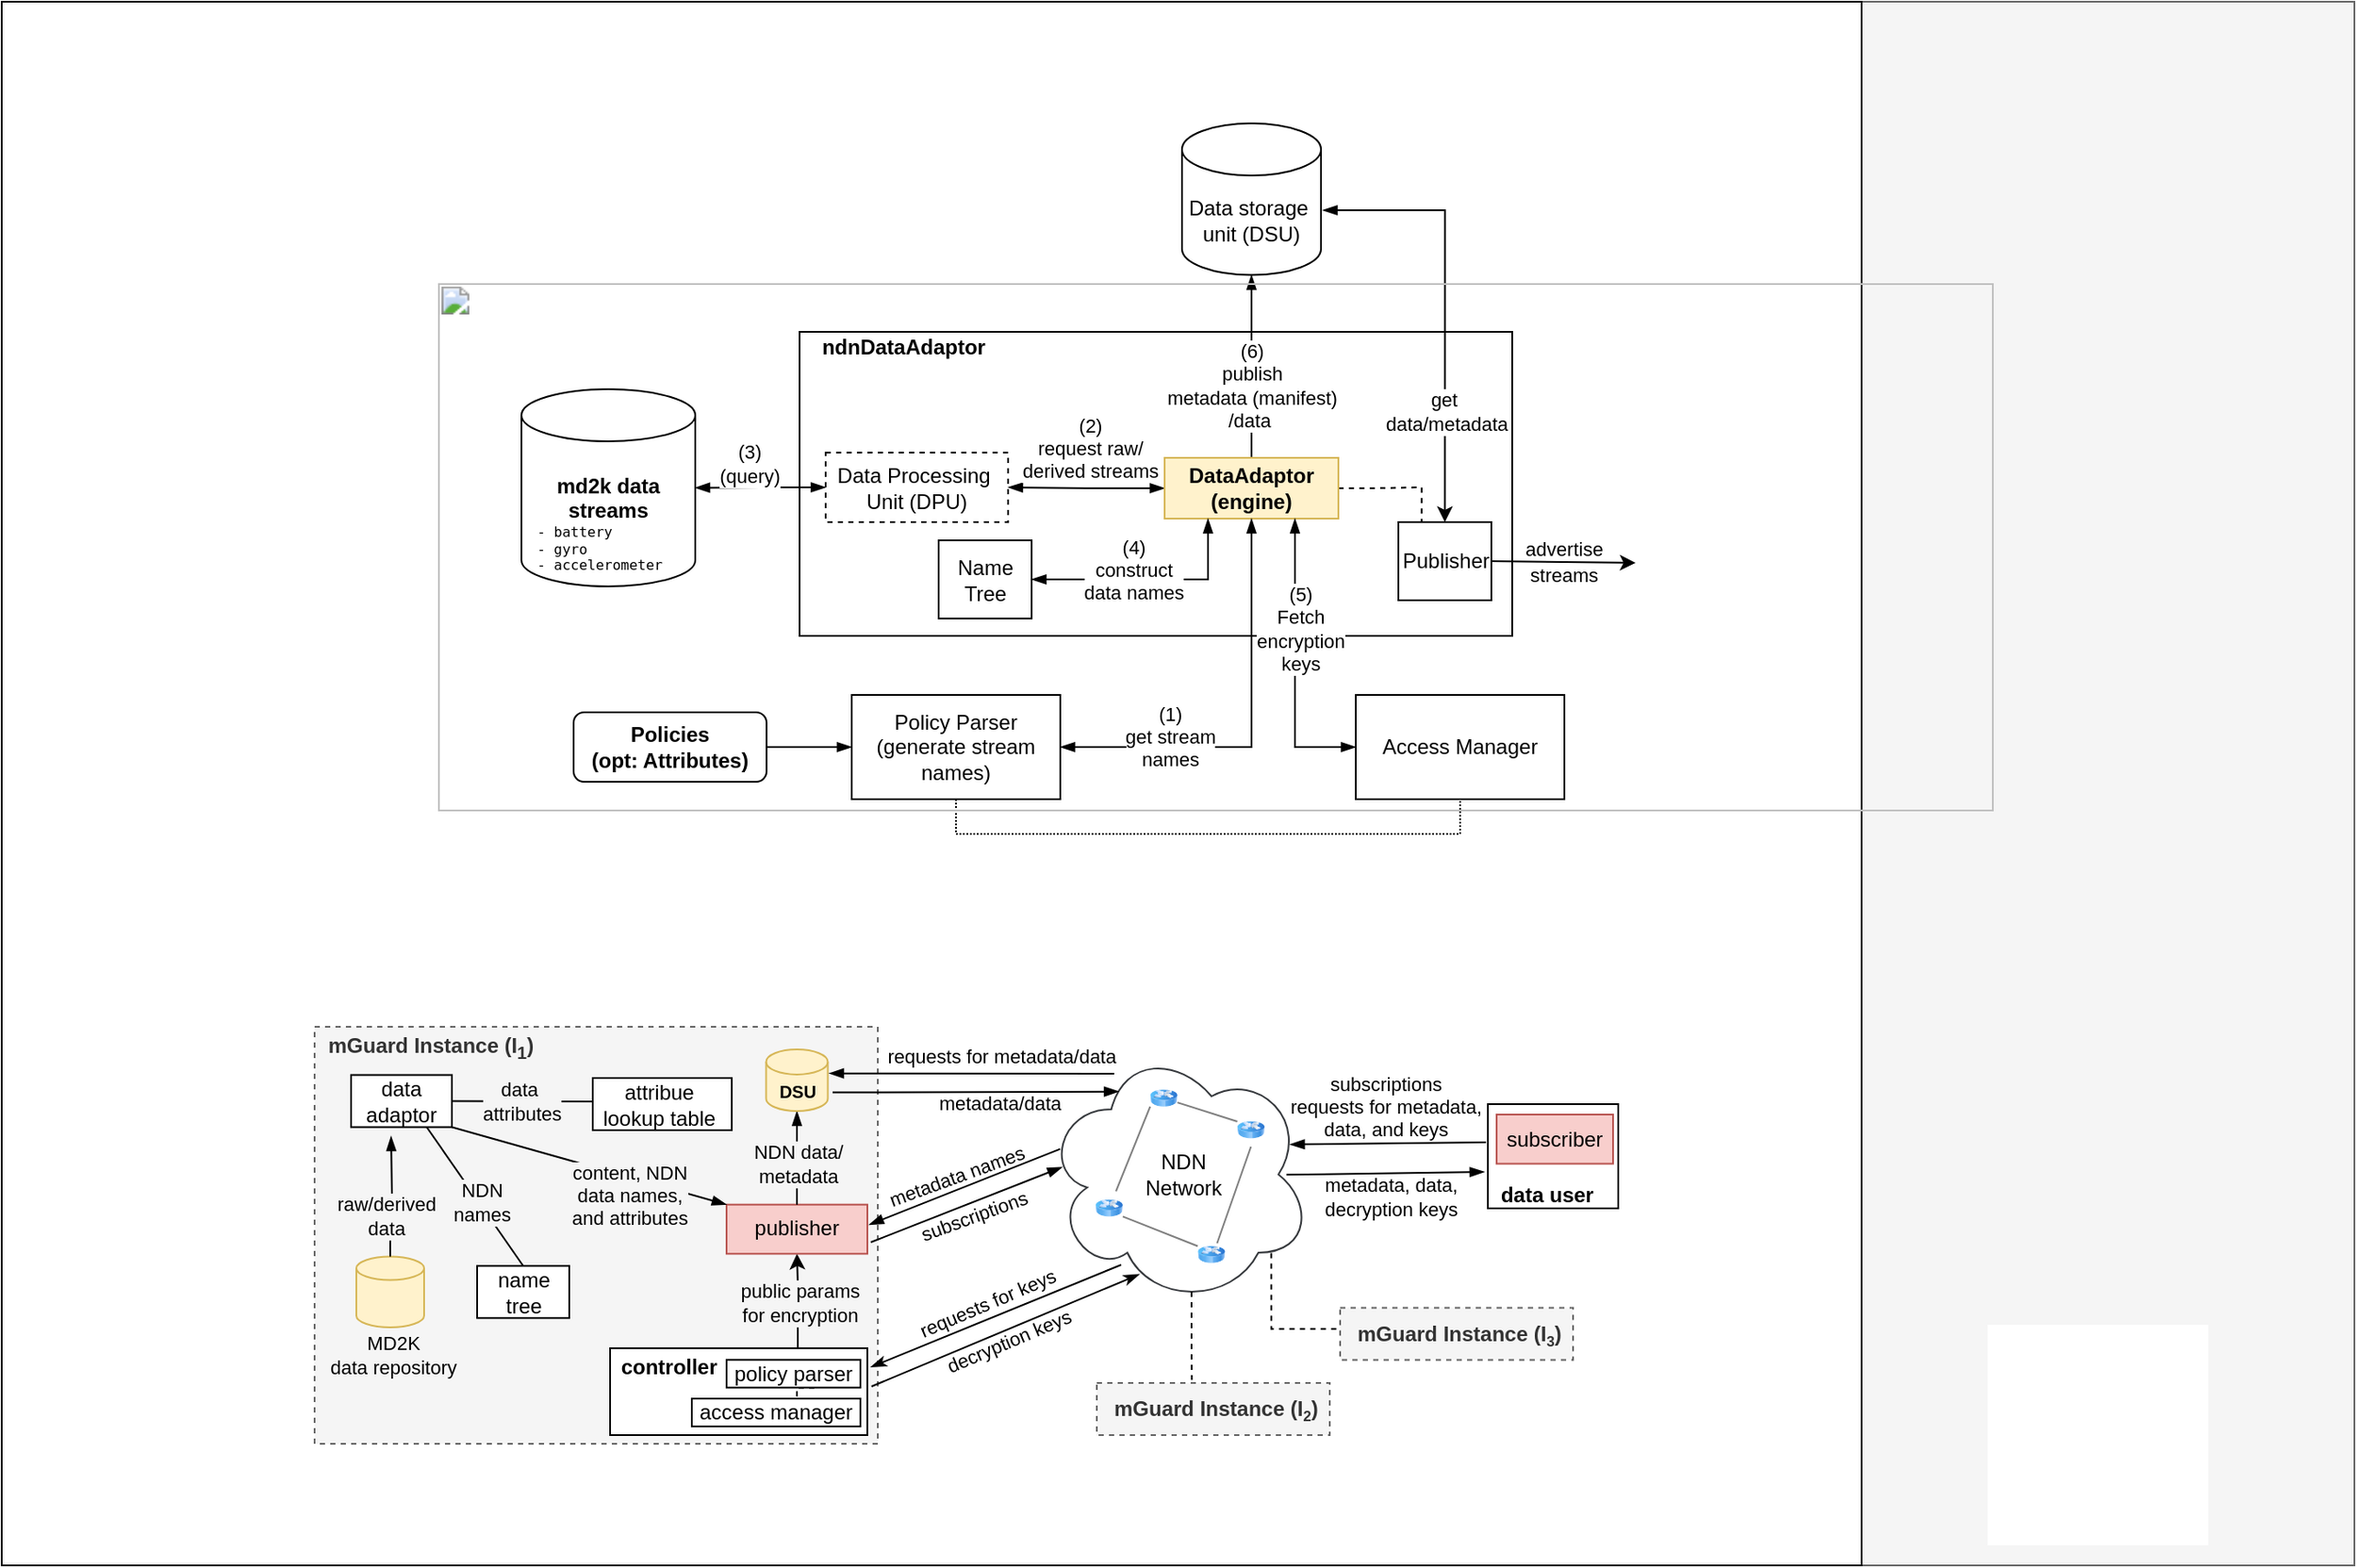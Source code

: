 <mxfile version="17.4.4" type="gitlab" pages="4">
  <diagram id="83rm9NZmXlsieEd2IdBL" name="System Desing">
    <mxGraphModel dx="146" dy="1595" grid="1" gridSize="10" guides="1" tooltips="1" connect="1" arrows="1" fold="1" page="1" pageScale="1" pageWidth="850" pageHeight="1100" math="0" shadow="0">
      <root>
        <mxCell id="0" />
        <mxCell id="1" parent="0" />
        <mxCell id="nq3pK3IxwGkN9X3UR4hc-29" style="edgeStyle=orthogonalEdgeStyle;rounded=0;orthogonalLoop=1;jettySize=auto;html=1;exitX=0.5;exitY=1;exitDx=0;exitDy=0;entryX=0.5;entryY=0;entryDx=0;entryDy=0;endArrow=none;endFill=0;" parent="1" edge="1">
          <mxGeometry relative="1" as="geometry">
            <mxPoint x="345" y="1025" as="sourcePoint" />
          </mxGeometry>
        </mxCell>
        <mxCell id="nq3pK3IxwGkN9X3UR4hc-30" style="edgeStyle=orthogonalEdgeStyle;rounded=0;orthogonalLoop=1;jettySize=auto;html=1;exitX=0.5;exitY=1;exitDx=0;exitDy=0;entryX=0.5;entryY=0;entryDx=0;entryDy=0;endArrow=none;endFill=0;" parent="1" edge="1">
          <mxGeometry relative="1" as="geometry">
            <mxPoint x="475" y="1025" as="sourcePoint" />
          </mxGeometry>
        </mxCell>
        <mxCell id="nq3pK3IxwGkN9X3UR4hc-32" style="edgeStyle=orthogonalEdgeStyle;rounded=0;orthogonalLoop=1;jettySize=auto;html=1;exitX=0.5;exitY=1;exitDx=0;exitDy=0;entryX=0.5;entryY=0;entryDx=0;entryDy=0;endArrow=none;endFill=0;" parent="1" edge="1">
          <mxGeometry relative="1" as="geometry">
            <mxPoint x="725" y="1027.5" as="sourcePoint" />
          </mxGeometry>
        </mxCell>
        <mxCell id="nq3pK3IxwGkN9X3UR4hc-168" style="edgeStyle=orthogonalEdgeStyle;rounded=0;orthogonalLoop=1;jettySize=auto;html=1;exitX=0.5;exitY=1;exitDx=0;exitDy=0;entryX=0.5;entryY=0;entryDx=0;entryDy=0;endArrow=none;endFill=0;" parent="1" edge="1">
          <mxGeometry relative="1" as="geometry">
            <mxPoint x="345" y="1025" as="sourcePoint" />
          </mxGeometry>
        </mxCell>
        <mxCell id="nq3pK3IxwGkN9X3UR4hc-169" style="edgeStyle=orthogonalEdgeStyle;rounded=0;orthogonalLoop=1;jettySize=auto;html=1;exitX=0.5;exitY=1;exitDx=0;exitDy=0;entryX=0.5;entryY=0;entryDx=0;entryDy=0;endArrow=none;endFill=0;" parent="1" edge="1">
          <mxGeometry relative="1" as="geometry">
            <mxPoint x="475" y="1025" as="sourcePoint" />
          </mxGeometry>
        </mxCell>
        <mxCell id="nq3pK3IxwGkN9X3UR4hc-171" style="edgeStyle=orthogonalEdgeStyle;rounded=0;orthogonalLoop=1;jettySize=auto;html=1;exitX=0.5;exitY=1;exitDx=0;exitDy=0;entryX=0.5;entryY=0;entryDx=0;entryDy=0;endArrow=none;endFill=0;" parent="1" edge="1">
          <mxGeometry relative="1" as="geometry">
            <mxPoint x="725" y="1027.5" as="sourcePoint" />
          </mxGeometry>
        </mxCell>
        <mxCell id="6" value="" style="group;fillColor=#F5F5F5;fontColor=#333333;strokeColor=#666666;rounded=0;" parent="1" vertex="1" connectable="0">
          <mxGeometry x="910" y="-1017" width="1353.5" height="900" as="geometry" />
        </mxCell>
        <mxCell id="nq3pK3IxwGkN9X3UR4hc-1" value="" style="rounded=0;whiteSpace=wrap;html=1;" parent="6" vertex="1">
          <mxGeometry width="1070" height="820" as="geometry" />
        </mxCell>
        <mxCell id="nq3pK3IxwGkN9X3UR4hc-38" value="&lt;b&gt;RAW &lt;br&gt;STREAMS&lt;br&gt;&lt;br&gt;&lt;/b&gt;" style="shape=cylinder3;whiteSpace=wrap;html=1;boundedLbl=1;backgroundOutline=1;size=15;fillColor=#dae8fc;strokeColor=#6c8ebf;" parent="6" vertex="1">
          <mxGeometry x="299" y="223" width="100" height="113.5" as="geometry" />
        </mxCell>
        <mxCell id="nq3pK3IxwGkN9X3UR4hc-39" value="Data storage&amp;nbsp;&lt;br&gt;unit (DSU)" style="shape=cylinder3;whiteSpace=wrap;html=1;boundedLbl=1;backgroundOutline=1;size=15;fillColor=#dae8fc;strokeColor=#6c8ebf;" parent="6" vertex="1">
          <mxGeometry x="679" y="70" width="80" height="87.27" as="geometry" />
        </mxCell>
        <mxCell id="nq3pK3IxwGkN9X3UR4hc-41" value="Policy Parser&lt;br&gt;(generate topics)" style="rounded=0;whiteSpace=wrap;html=1;fillColor=#f5f5f5;strokeColor=#666666;fontColor=#333333;" parent="6" vertex="1">
          <mxGeometry x="489" y="399" width="120" height="60" as="geometry" />
        </mxCell>
        <mxCell id="nq3pK3IxwGkN9X3UR4hc-42" value="" style="endArrow=blockThin;html=1;entryX=0;entryY=0.5;entryDx=0;entryDy=0;exitX=1;exitY=0.5;exitDx=0;exitDy=0;endFill=1;" parent="6" source="nq3pK3IxwGkN9X3UR4hc-43" target="nq3pK3IxwGkN9X3UR4hc-41" edge="1">
          <mxGeometry width="50" height="50" relative="1" as="geometry">
            <mxPoint x="499" y="509" as="sourcePoint" />
            <mxPoint x="549" y="459" as="targetPoint" />
          </mxGeometry>
        </mxCell>
        <mxCell id="nq3pK3IxwGkN9X3UR4hc-43" value="&lt;b&gt;Policies&lt;br&gt;opt: Attributes&lt;/b&gt;" style="rounded=1;whiteSpace=wrap;html=1;" parent="6" vertex="1">
          <mxGeometry x="329" y="409" width="111" height="40" as="geometry" />
        </mxCell>
        <mxCell id="nq3pK3IxwGkN9X3UR4hc-44" value="&lt;b&gt;ndnDataAdaptor&amp;nbsp; &amp;nbsp; &amp;nbsp; &amp;nbsp; &amp;nbsp; &amp;nbsp; &amp;nbsp; &amp;nbsp; &amp;nbsp; &amp;nbsp; &amp;nbsp; &amp;nbsp; &amp;nbsp; &amp;nbsp; &amp;nbsp; &amp;nbsp; &amp;nbsp; &amp;nbsp; &amp;nbsp; &amp;nbsp; &amp;nbsp; &amp;nbsp; &amp;nbsp; &amp;nbsp; &amp;nbsp; &amp;nbsp; &amp;nbsp; &amp;nbsp; &amp;nbsp; &amp;nbsp; &amp;nbsp; &amp;nbsp; &amp;nbsp; &amp;nbsp; &amp;nbsp; &amp;nbsp; &amp;nbsp; &amp;nbsp; &amp;nbsp; &amp;nbsp; &amp;nbsp; &amp;nbsp; &amp;nbsp; &amp;nbsp;&lt;br&gt;&lt;/b&gt;&lt;b&gt;&lt;br&gt;&lt;br&gt;&lt;br&gt;&lt;br&gt;&lt;br&gt;&lt;br&gt;&lt;br&gt;&lt;br&gt;&lt;br&gt;&lt;br&gt;&lt;br&gt;&lt;/b&gt;" style="rounded=0;whiteSpace=wrap;html=1;" parent="6" vertex="1">
          <mxGeometry x="459" y="190" width="410" height="175" as="geometry" />
        </mxCell>
        <mxCell id="nq3pK3IxwGkN9X3UR4hc-45" style="edgeStyle=orthogonalEdgeStyle;rounded=0;orthogonalLoop=1;jettySize=auto;html=1;exitX=0;exitY=0.5;exitDx=0;exitDy=0;startArrow=blockThin;startFill=1;endArrow=blockThin;endFill=1;" parent="6" source="nq3pK3IxwGkN9X3UR4hc-47" target="nq3pK3IxwGkN9X3UR4hc-38" edge="1">
          <mxGeometry relative="1" as="geometry" />
        </mxCell>
        <mxCell id="nq3pK3IxwGkN9X3UR4hc-46" value="(3)&lt;br&gt;(query)" style="edgeLabel;html=1;align=center;verticalAlign=middle;resizable=0;points=[];" parent="nq3pK3IxwGkN9X3UR4hc-45" vertex="1" connectable="0">
          <mxGeometry x="0.387" relative="1" as="geometry">
            <mxPoint x="7.5" y="-14.5" as="offset" />
          </mxGeometry>
        </mxCell>
        <mxCell id="nq3pK3IxwGkN9X3UR4hc-47" value="Data Processing&amp;nbsp;&lt;br&gt;Unit (DPU)" style="rounded=0;whiteSpace=wrap;html=1;dashed=1;fillColor=#f5f5f5;strokeColor=#666666;fontColor=#333333;" parent="6" vertex="1">
          <mxGeometry x="474" y="259.5" width="105" height="40" as="geometry" />
        </mxCell>
        <mxCell id="nq3pK3IxwGkN9X3UR4hc-50" style="edgeStyle=orthogonalEdgeStyle;rounded=0;orthogonalLoop=1;jettySize=auto;html=1;exitX=0;exitY=0.5;exitDx=0;exitDy=0;entryX=1;entryY=0.5;entryDx=0;entryDy=0;startArrow=blockThin;startFill=1;endArrow=blockThin;endFill=1;" parent="6" source="nq3pK3IxwGkN9X3UR4hc-59" target="nq3pK3IxwGkN9X3UR4hc-47" edge="1">
          <mxGeometry relative="1" as="geometry" />
        </mxCell>
        <mxCell id="nq3pK3IxwGkN9X3UR4hc-51" style="edgeStyle=orthogonalEdgeStyle;rounded=0;orthogonalLoop=1;jettySize=auto;html=1;exitX=0.5;exitY=0;exitDx=0;exitDy=0;entryX=0.5;entryY=1;entryDx=0;entryDy=0;entryPerimeter=0;startArrow=none;startFill=0;endArrow=blockThin;endFill=1;" parent="6" source="nq3pK3IxwGkN9X3UR4hc-59" target="nq3pK3IxwGkN9X3UR4hc-39" edge="1">
          <mxGeometry relative="1" as="geometry" />
        </mxCell>
        <mxCell id="nq3pK3IxwGkN9X3UR4hc-52" value="store encrypted&lt;br&gt;content&lt;br&gt;(6)" style="edgeLabel;html=1;align=center;verticalAlign=middle;resizable=0;points=[];" parent="nq3pK3IxwGkN9X3UR4hc-51" vertex="1" connectable="0">
          <mxGeometry x="-0.12" relative="1" as="geometry">
            <mxPoint y="-20" as="offset" />
          </mxGeometry>
        </mxCell>
        <mxCell id="nq3pK3IxwGkN9X3UR4hc-59" value="&lt;b&gt;DataAdaptor&lt;br&gt;(engine)&lt;br&gt;&lt;/b&gt;" style="text;html=1;align=center;verticalAlign=middle;whiteSpace=wrap;rounded=0;strokeColor=#d6b656;fillColor=#fff2cc;" parent="6" vertex="1">
          <mxGeometry x="669" y="262.5" width="100" height="35" as="geometry" />
        </mxCell>
        <mxCell id="nq3pK3IxwGkN9X3UR4hc-60" style="edgeStyle=orthogonalEdgeStyle;rounded=0;orthogonalLoop=1;jettySize=auto;html=1;exitX=1;exitY=0.5;exitDx=0;exitDy=0;startArrow=blockThin;startFill=1;endArrow=blockThin;endFill=1;" parent="6" source="nq3pK3IxwGkN9X3UR4hc-41" target="nq3pK3IxwGkN9X3UR4hc-59" edge="1">
          <mxGeometry relative="1" as="geometry">
            <mxPoint x="659" y="320.5" as="sourcePoint" />
            <mxPoint x="719" y="300" as="targetPoint" />
          </mxGeometry>
        </mxCell>
        <mxCell id="nq3pK3IxwGkN9X3UR4hc-61" value="(1) &lt;br&gt;get topic&lt;br&gt;name" style="edgeLabel;html=1;align=center;verticalAlign=middle;resizable=0;points=[];" parent="nq3pK3IxwGkN9X3UR4hc-60" vertex="1" connectable="0">
          <mxGeometry x="-0.481" relative="1" as="geometry">
            <mxPoint y="-6" as="offset" />
          </mxGeometry>
        </mxCell>
        <mxCell id="nq3pK3IxwGkN9X3UR4hc-62" value="(2)&lt;br&gt;request &lt;br&gt;stream/s" style="edgeLabel;html=1;align=center;verticalAlign=middle;resizable=0;points=[];" parent="6" vertex="1" connectable="0">
          <mxGeometry x="626.997" y="261.997" as="geometry">
            <mxPoint x="1" y="-2" as="offset" />
          </mxGeometry>
        </mxCell>
        <mxCell id="nq3pK3IxwGkN9X3UR4hc-63" value="Name Tree" style="rounded=0;whiteSpace=wrap;html=1;fillColor=#dae8fc;strokeColor=#6c8ebf;" parent="6" vertex="1">
          <mxGeometry x="539" y="310" width="53.5" height="45" as="geometry" />
        </mxCell>
        <mxCell id="nq3pK3IxwGkN9X3UR4hc-53" style="edgeStyle=orthogonalEdgeStyle;rounded=0;orthogonalLoop=1;jettySize=auto;html=1;exitX=0.25;exitY=1;exitDx=0;exitDy=0;entryX=1;entryY=0.5;entryDx=0;entryDy=0;startArrow=blockThin;startFill=1;endArrow=blockThin;endFill=1;" parent="6" source="nq3pK3IxwGkN9X3UR4hc-59" target="nq3pK3IxwGkN9X3UR4hc-63" edge="1">
          <mxGeometry relative="1" as="geometry" />
        </mxCell>
        <mxCell id="nq3pK3IxwGkN9X3UR4hc-54" value="(4)&lt;br&gt;construct &lt;br&gt;data names" style="edgeLabel;html=1;align=center;verticalAlign=middle;resizable=0;points=[];" parent="nq3pK3IxwGkN9X3UR4hc-53" vertex="1" connectable="0">
          <mxGeometry x="-0.325" y="2" relative="1" as="geometry">
            <mxPoint x="-32" y="-8" as="offset" />
          </mxGeometry>
        </mxCell>
        <mxCell id="nq3pK3IxwGkN9X3UR4hc-64" value="Access Manager" style="rounded=0;whiteSpace=wrap;html=1;strokeColor=#666666;fillColor=#f5f5f5;fontColor=#333333;" parent="6" vertex="1">
          <mxGeometry x="779" y="399" width="120" height="60" as="geometry" />
        </mxCell>
        <mxCell id="nq3pK3IxwGkN9X3UR4hc-40" style="edgeStyle=orthogonalEdgeStyle;rounded=0;orthogonalLoop=1;jettySize=auto;html=1;exitX=0.5;exitY=1;exitDx=0;exitDy=0;entryX=0.5;entryY=1;entryDx=0;entryDy=0;dashed=1;dashPattern=1 1;startArrow=none;startFill=0;endArrow=none;endFill=0;" parent="6" source="nq3pK3IxwGkN9X3UR4hc-41" target="nq3pK3IxwGkN9X3UR4hc-64" edge="1">
          <mxGeometry relative="1" as="geometry" />
        </mxCell>
        <mxCell id="nq3pK3IxwGkN9X3UR4hc-55" style="edgeStyle=orthogonalEdgeStyle;rounded=0;orthogonalLoop=1;jettySize=auto;html=1;exitX=0.75;exitY=1;exitDx=0;exitDy=0;entryX=0;entryY=0.5;entryDx=0;entryDy=0;startArrow=blockThin;startFill=1;endArrow=blockThin;endFill=1;" parent="6" source="nq3pK3IxwGkN9X3UR4hc-59" target="nq3pK3IxwGkN9X3UR4hc-64" edge="1">
          <mxGeometry relative="1" as="geometry">
            <mxPoint x="744" y="286.5" as="sourcePoint" />
          </mxGeometry>
        </mxCell>
        <mxCell id="nq3pK3IxwGkN9X3UR4hc-56" value="(5)&lt;br&gt;Fetch&lt;br&gt;encryption&lt;br&gt;keys" style="edgeLabel;html=1;align=center;verticalAlign=middle;resizable=0;points=[];" parent="nq3pK3IxwGkN9X3UR4hc-55" vertex="1" connectable="0">
          <mxGeometry x="-0.242" relative="1" as="geometry">
            <mxPoint x="3" as="offset" />
          </mxGeometry>
        </mxCell>
        <mxCell id="nq3pK3IxwGkN9X3UR4hc-65" value="&lt;p style=&quot;line-height: 40%&quot;&gt;&lt;/p&gt;&lt;blockquote style=&quot;margin: 0 0 0 40px ; border: none ; padding: 0px&quot;&gt;&lt;/blockquote&gt;&lt;pre style=&quot;font-size: 8px&quot;&gt;- battery&lt;br&gt;- gyro&lt;br&gt;- accelerometer&lt;/pre&gt;&lt;blockquote style=&quot;margin: 0 0 0 40px ; border: none ; padding: 0px&quot;&gt;&lt;/blockquote&gt;&lt;p&gt;&lt;/p&gt;" style="text;html=1;strokeColor=none;fillColor=none;align=left;verticalAlign=middle;whiteSpace=wrap;rounded=0;" parent="6" vertex="1">
          <mxGeometry x="306" y="292.5" width="83" height="45" as="geometry" />
        </mxCell>
        <mxCell id="nq3pK3IxwGkN9X3UR4hc-66" value="&lt;span&gt;&lt;br&gt;&lt;br&gt;substream&lt;/span&gt;&lt;br&gt;&lt;span&gt;metadata&lt;/span&gt;&lt;br&gt;" style="shape=card;whiteSpace=wrap;html=1;fillColor=#dae8fc;strokeColor=#6c8ebf;" parent="6" vertex="1">
          <mxGeometry x="804.75" y="99" width="60" height="63.63" as="geometry" />
        </mxCell>
        <mxCell id="nq3pK3IxwGkN9X3UR4hc-57" style="edgeStyle=orthogonalEdgeStyle;rounded=0;orthogonalLoop=1;jettySize=auto;html=1;exitX=0.75;exitY=0;exitDx=0;exitDy=0;entryX=0.5;entryY=1;entryDx=0;entryDy=0;entryPerimeter=0;startArrow=none;startFill=0;endArrow=none;endFill=0;" parent="6" source="nq3pK3IxwGkN9X3UR4hc-59" target="nq3pK3IxwGkN9X3UR4hc-66" edge="1">
          <mxGeometry relative="1" as="geometry">
            <mxPoint x="753" y="262.5" as="sourcePoint" />
            <Array as="points">
              <mxPoint x="744" y="230" />
              <mxPoint x="835" y="230" />
            </Array>
          </mxGeometry>
        </mxCell>
        <mxCell id="nq3pK3IxwGkN9X3UR4hc-58" value="(7)&lt;br&gt;store&amp;nbsp;&lt;br&gt;data names" style="edgeLabel;html=1;align=center;verticalAlign=middle;resizable=0;points=[];" parent="nq3pK3IxwGkN9X3UR4hc-57" vertex="1" connectable="0">
          <mxGeometry x="-0.445" y="-1" relative="1" as="geometry">
            <mxPoint x="-12.5" y="5" as="offset" />
          </mxGeometry>
        </mxCell>
        <mxCell id="nq3pK3IxwGkN9X3UR4hc-67" value="Request&lt;br&gt;Handler" style="rounded=0;whiteSpace=wrap;html=1;fillColor=#f5f5f5;strokeColor=#666666;fontColor=#333333;" parent="6" vertex="1">
          <mxGeometry x="808" y="310" width="53.5" height="45" as="geometry" />
        </mxCell>
        <mxCell id="nq3pK3IxwGkN9X3UR4hc-68" style="edgeStyle=orthogonalEdgeStyle;rounded=0;orthogonalLoop=1;jettySize=auto;html=1;exitX=1;exitY=0;exitDx=0;exitDy=57.953;exitPerimeter=0;entryX=0;entryY=0.5;entryDx=0;entryDy=0;dashed=1;startArrow=blockThin;startFill=1;endArrow=blockThin;endFill=1;dashPattern=1 1;" parent="6" source="nq3pK3IxwGkN9X3UR4hc-39" target="nq3pK3IxwGkN9X3UR4hc-67" edge="1">
          <mxGeometry relative="1" as="geometry">
            <Array as="points">
              <mxPoint x="789" y="128" />
              <mxPoint x="789" y="333" />
            </Array>
          </mxGeometry>
        </mxCell>
        <mxCell id="nq3pK3IxwGkN9X3UR4hc-69" value="get data" style="edgeLabel;html=1;align=center;verticalAlign=middle;resizable=0;points=[];" parent="nq3pK3IxwGkN9X3UR4hc-68" vertex="1" connectable="0">
          <mxGeometry x="-0.255" relative="1" as="geometry">
            <mxPoint y="14" as="offset" />
          </mxGeometry>
        </mxCell>
        <mxCell id="nq3pK3IxwGkN9X3UR4hc-70" value="&lt;b&gt;&amp;nbsp; mGuardServer&amp;nbsp; &amp;nbsp; &amp;nbsp; &amp;nbsp; &amp;nbsp; &amp;nbsp; &amp;nbsp; &amp;nbsp; &amp;nbsp; &amp;nbsp; &amp;nbsp; &amp;nbsp; &amp;nbsp; &amp;nbsp; &amp;nbsp; &amp;nbsp; &amp;nbsp; &amp;nbsp; &amp;nbsp; &amp;nbsp; &amp;nbsp; &amp;nbsp;&amp;nbsp;&lt;br&gt;&lt;br&gt;&lt;br&gt;&lt;br&gt;&lt;br&gt;&lt;br&gt;&lt;br&gt;\&lt;br&gt;&lt;br&gt;&lt;br&gt;&lt;br&gt;&lt;br&gt;&lt;br&gt;&lt;br&gt;&lt;br&gt;&lt;/b&gt;" style="rounded=0;whiteSpace=wrap;html=1;" parent="6" vertex="1">
          <mxGeometry x="249" y="600" width="250" height="210" as="geometry" />
        </mxCell>
        <mxCell id="nq3pK3IxwGkN9X3UR4hc-72" value="&lt;br&gt;&lt;br&gt;&lt;br&gt;&lt;br&gt;&lt;b&gt;&amp;nbsp;Data User&amp;nbsp; &amp;nbsp; &amp;nbsp; &amp;nbsp; &amp;nbsp; &amp;nbsp;&lt;/b&gt;" style="rounded=0;whiteSpace=wrap;html=1;" parent="6" vertex="1">
          <mxGeometry x="854" y="649.5" width="75" height="60" as="geometry" />
        </mxCell>
        <mxCell id="nq3pK3IxwGkN9X3UR4hc-48" style="edgeStyle=orthogonalEdgeStyle;rounded=0;orthogonalLoop=1;jettySize=auto;html=1;exitX=0.5;exitY=0;exitDx=0;exitDy=0;startArrow=classic;startFill=1;endArrow=blockThin;endFill=1;" parent="6" source="nq3pK3IxwGkN9X3UR4hc-67" target="nq3pK3IxwGkN9X3UR4hc-66" edge="1">
          <mxGeometry relative="1" as="geometry">
            <mxPoint x="835.5" y="244" as="targetPoint" />
          </mxGeometry>
        </mxCell>
        <mxCell id="nq3pK3IxwGkN9X3UR4hc-49" value="fetch data&lt;br&gt;&amp;nbsp;names" style="edgeLabel;html=1;align=center;verticalAlign=middle;resizable=0;points=[];" parent="nq3pK3IxwGkN9X3UR4hc-48" vertex="1" connectable="0">
          <mxGeometry x="0.223" y="1" relative="1" as="geometry">
            <mxPoint x="1" y="47" as="offset" />
          </mxGeometry>
        </mxCell>
        <mxCell id="nq3pK3IxwGkN9X3UR4hc-73" value="Access Manager" style="rounded=0;whiteSpace=wrap;html=1;strokeColor=#666666;fillColor=#f5f5f5;fontColor=#333333;" parent="6" vertex="1">
          <mxGeometry x="429" y="772.69" width="67" height="28.31" as="geometry" />
        </mxCell>
        <mxCell id="nq3pK3IxwGkN9X3UR4hc-74" value="Publisher" style="rounded=0;whiteSpace=wrap;html=1;strokeColor=#666666;fillColor=#f5f5f5;fontColor=#333333;" parent="6" vertex="1">
          <mxGeometry x="429" y="724.69" width="67" height="28.31" as="geometry" />
        </mxCell>
        <mxCell id="nq3pK3IxwGkN9X3UR4hc-77" value="" style="whiteSpace=wrap;html=1;aspect=fixed;fillColor=#fff2cc;strokeColor=#d6b656;" parent="6" vertex="1">
          <mxGeometry x="259" y="739.25" width="14.5" height="14.5" as="geometry" />
        </mxCell>
        <mxCell id="nq3pK3IxwGkN9X3UR4hc-78" value="" style="whiteSpace=wrap;html=1;aspect=fixed;fillColor=#f5f5f5;strokeColor=#666666;fontColor=#333333;" parent="6" vertex="1">
          <mxGeometry x="259" y="769.75" width="17" height="17" as="geometry" />
        </mxCell>
        <mxCell id="nq3pK3IxwGkN9X3UR4hc-79" value="" style="endArrow=none;html=1;exitX=0.101;exitY=0.319;exitDx=0;exitDy=0;exitPerimeter=0;endFill=0;startArrow=classicThin;startFill=1;entryX=0.659;entryY=0.001;entryDx=0;entryDy=0;entryPerimeter=0;" parent="6" source="nq3pK3IxwGkN9X3UR4hc-87" target="nq3pK3IxwGkN9X3UR4hc-74" edge="1">
          <mxGeometry x="0.059" y="-23" width="50" height="50" relative="1" as="geometry">
            <mxPoint x="579" y="780" as="sourcePoint" />
            <mxPoint x="629" y="730" as="targetPoint" />
            <mxPoint as="offset" />
          </mxGeometry>
        </mxCell>
        <mxCell id="nq3pK3IxwGkN9X3UR4hc-80" value="" style="endArrow=classicThin;html=1;entryX=0.253;entryY=0.819;entryDx=0;entryDy=0;entryPerimeter=0;exitX=1;exitY=0.5;exitDx=0;exitDy=0;startArrow=classicThin;startFill=1;endFill=1;" parent="6" source="nq3pK3IxwGkN9X3UR4hc-73" target="nq3pK3IxwGkN9X3UR4hc-87" edge="1">
          <mxGeometry width="50" height="50" relative="1" as="geometry">
            <mxPoint x="599" y="810" as="sourcePoint" />
            <mxPoint x="649" y="760" as="targetPoint" />
          </mxGeometry>
        </mxCell>
        <mxCell id="nq3pK3IxwGkN9X3UR4hc-81" value="request for keys" style="edgeLabel;html=1;align=center;verticalAlign=middle;resizable=0;points=[];rotation=-20;" parent="nq3pK3IxwGkN9X3UR4hc-80" vertex="1" connectable="0">
          <mxGeometry x="-0.295" y="2" relative="1" as="geometry">
            <mxPoint x="14" y="-13" as="offset" />
          </mxGeometry>
        </mxCell>
        <mxCell id="nq3pK3IxwGkN9X3UR4hc-82" value="state of topics&lt;br&gt;metadata/data, keys" style="edgeLabel;html=1;align=center;verticalAlign=middle;resizable=0;points=[];" parent="6" vertex="1" connectable="0">
          <mxGeometry x="798.999" y="709.501" as="geometry" />
        </mxCell>
        <mxCell id="nq3pK3IxwGkN9X3UR4hc-83" value="" style="shape=card;whiteSpace=wrap;html=1;fillColor=#cce5ff;strokeColor=#36393d;size=20;" parent="6" vertex="1">
          <mxGeometry x="252.58" y="624.5" width="20" height="30" as="geometry" />
        </mxCell>
        <mxCell id="nq3pK3IxwGkN9X3UR4hc-84" value="" style="endArrow=none;html=1;exitX=0.5;exitY=0;exitDx=0;exitDy=0;" parent="6" source="nq3pK3IxwGkN9X3UR4hc-74" target="nq3pK3IxwGkN9X3UR4hc-127" edge="1">
          <mxGeometry width="50" height="50" relative="1" as="geometry">
            <mxPoint x="463" y="720" as="sourcePoint" />
            <mxPoint x="460.5" y="674.5" as="targetPoint" />
          </mxGeometry>
        </mxCell>
        <mxCell id="nq3pK3IxwGkN9X3UR4hc-85" value="get&amp;nbsp;data" style="edgeLabel;html=1;align=center;verticalAlign=middle;resizable=0;points=[];" parent="nq3pK3IxwGkN9X3UR4hc-84" vertex="1" connectable="0">
          <mxGeometry x="0.1" y="-2" relative="1" as="geometry">
            <mxPoint x="-2" as="offset" />
          </mxGeometry>
        </mxCell>
        <mxCell id="nq3pK3IxwGkN9X3UR4hc-86" value="" style="group" parent="6" vertex="1" connectable="0">
          <mxGeometry x="612" y="620" width="147" height="130" as="geometry" />
        </mxCell>
        <mxCell id="nq3pK3IxwGkN9X3UR4hc-87" value="" style="ellipse;shape=cloud;whiteSpace=wrap;html=1;fillColor=#f9f7ed;strokeColor=#36393d;" parent="nq3pK3IxwGkN9X3UR4hc-86" vertex="1">
          <mxGeometry x="-5.188" width="147" height="130" as="geometry" />
        </mxCell>
        <mxCell id="nq3pK3IxwGkN9X3UR4hc-88" value="" style="image;html=1;image=img/lib/clip_art/networking/Router_Icon_128x128.png;" parent="nq3pK3IxwGkN9X3UR4hc-86" vertex="1">
          <mxGeometry x="34.816" y="79.048" width="15.474" height="18.032" as="geometry" />
        </mxCell>
        <mxCell id="nq3pK3IxwGkN9X3UR4hc-89" value="" style="image;html=1;image=img/lib/clip_art/networking/Router_Icon_128x128.png;" parent="nq3pK3IxwGkN9X3UR4hc-86" vertex="1">
          <mxGeometry x="73.5" y="23.903" width="15.474" height="18.032" as="geometry" />
        </mxCell>
        <mxCell id="nq3pK3IxwGkN9X3UR4hc-90" value="" style="image;html=1;image=img/lib/clip_art/networking/Router_Icon_128x128.png;" parent="nq3pK3IxwGkN9X3UR4hc-86" vertex="1">
          <mxGeometry x="96.711" y="85.968" width="15.474" height="18.032" as="geometry" />
        </mxCell>
        <mxCell id="nq3pK3IxwGkN9X3UR4hc-91" value="" style="endArrow=none;html=1;entryX=0;entryY=0.75;entryDx=0;entryDy=0;exitX=0.75;exitY=0;exitDx=0;exitDy=0;opacity=50;" parent="nq3pK3IxwGkN9X3UR4hc-86" source="nq3pK3IxwGkN9X3UR4hc-88" target="nq3pK3IxwGkN9X3UR4hc-89" edge="1">
          <mxGeometry width="50" height="50" relative="1" as="geometry">
            <mxPoint x="27.079" y="184.516" as="sourcePoint" />
            <mxPoint x="65.763" y="142.581" as="targetPoint" />
          </mxGeometry>
        </mxCell>
        <mxCell id="nq3pK3IxwGkN9X3UR4hc-92" value="" style="endArrow=none;html=1;exitX=1;exitY=0.75;exitDx=0;exitDy=0;entryX=0;entryY=0.5;entryDx=0;entryDy=0;opacity=50;" parent="nq3pK3IxwGkN9X3UR4hc-86" source="nq3pK3IxwGkN9X3UR4hc-88" target="nq3pK3IxwGkN9X3UR4hc-90" edge="1">
          <mxGeometry width="50" height="50" relative="1" as="geometry">
            <mxPoint x="96.711" y="159.355" as="sourcePoint" />
            <mxPoint x="135.395" y="117.419" as="targetPoint" />
          </mxGeometry>
        </mxCell>
        <mxCell id="nq3pK3IxwGkN9X3UR4hc-93" value="" style="endArrow=none;html=1;exitX=0.5;exitY=0;exitDx=0;exitDy=0;opacity=50;" parent="nq3pK3IxwGkN9X3UR4hc-86" source="nq3pK3IxwGkN9X3UR4hc-90" target="nq3pK3IxwGkN9X3UR4hc-89" edge="1">
          <mxGeometry width="50" height="50" relative="1" as="geometry">
            <mxPoint x="61.895" y="87.645" as="sourcePoint" />
            <mxPoint x="88.974" y="53.782" as="targetPoint" />
          </mxGeometry>
        </mxCell>
        <mxCell id="nq3pK3IxwGkN9X3UR4hc-94" value="ndn&lt;br&gt;Network&lt;br&gt;&lt;br&gt;" style="text;html=1;strokeColor=none;fillColor=none;align=center;verticalAlign=middle;whiteSpace=wrap;rounded=0;" parent="nq3pK3IxwGkN9X3UR4hc-86" vertex="1">
          <mxGeometry x="58.026" y="65" width="30.947" height="16.774" as="geometry" />
        </mxCell>
        <mxCell id="nq3pK3IxwGkN9X3UR4hc-95" value="" style="endArrow=blockThin;html=1;exitX=0;exitY=0.25;exitDx=0;exitDy=0;endFill=1;" parent="6" source="nq3pK3IxwGkN9X3UR4hc-72" edge="1">
          <mxGeometry width="50" height="50" relative="1" as="geometry">
            <mxPoint x="809" y="650" as="sourcePoint" />
            <mxPoint x="744" y="663" as="targetPoint" />
          </mxGeometry>
        </mxCell>
        <mxCell id="nq3pK3IxwGkN9X3UR4hc-96" value="subscribe topics&lt;br&gt;request metadata/data&lt;br&gt;request keys" style="edgeLabel;html=1;align=center;verticalAlign=middle;resizable=0;points=[];" parent="nq3pK3IxwGkN9X3UR4hc-95" vertex="1" connectable="0">
          <mxGeometry x="0.121" y="2" relative="1" as="geometry">
            <mxPoint x="6" y="-26" as="offset" />
          </mxGeometry>
        </mxCell>
        <mxCell id="nq3pK3IxwGkN9X3UR4hc-124" value="" style="endArrow=none;html=1;entryX=0;entryY=0.5;entryDx=0;entryDy=0;exitX=1;exitY=1;exitDx=0;exitDy=0;exitPerimeter=0;" parent="6" source="nq3pK3IxwGkN9X3UR4hc-83" target="nq3pK3IxwGkN9X3UR4hc-74" edge="1">
          <mxGeometry width="50" height="50" relative="1" as="geometry">
            <mxPoint x="281" y="652" as="sourcePoint" />
            <mxPoint x="411" y="734" as="targetPoint" />
          </mxGeometry>
        </mxCell>
        <mxCell id="nq3pK3IxwGkN9X3UR4hc-125" value="MD2K&amp;nbsp;&lt;br&gt;data &lt;br&gt;streams" style="edgeLabel;html=1;align=left;verticalAlign=middle;resizable=0;points=[];" parent="nq3pK3IxwGkN9X3UR4hc-124" vertex="1" connectable="0">
          <mxGeometry x="-0.627" y="1" relative="1" as="geometry">
            <mxPoint x="-52" y="6" as="offset" />
          </mxGeometry>
        </mxCell>
        <mxCell id="nq3pK3IxwGkN9X3UR4hc-126" value="get&lt;br&gt;metadata" style="edgeLabel;html=1;align=center;verticalAlign=middle;resizable=0;points=[];" parent="nq3pK3IxwGkN9X3UR4hc-124" vertex="1" connectable="0">
          <mxGeometry x="-0.263" y="1" relative="1" as="geometry">
            <mxPoint x="25" y="17" as="offset" />
          </mxGeometry>
        </mxCell>
        <mxCell id="nq3pK3IxwGkN9X3UR4hc-127" value="&lt;font style=&quot;font-size: 10px&quot;&gt;DSU&lt;/font&gt;" style="shape=cylinder3;whiteSpace=wrap;html=1;boundedLbl=1;backgroundOutline=1;size=7.222;fillColor=#CCE5FF;" parent="6" vertex="1">
          <mxGeometry x="447" y="622.81" width="30" height="30" as="geometry" />
        </mxCell>
        <mxCell id="nq3pK3IxwGkN9X3UR4hc-128" style="edgeStyle=orthogonalEdgeStyle;rounded=0;orthogonalLoop=1;jettySize=auto;html=1;exitX=1;exitY=0.5;exitDx=0;exitDy=0;entryX=0;entryY=0.5;entryDx=0;entryDy=0;entryPerimeter=0;endArrow=none;endFill=0;" parent="6" source="nq3pK3IxwGkN9X3UR4hc-129" target="nq3pK3IxwGkN9X3UR4hc-127" edge="1">
          <mxGeometry relative="1" as="geometry" />
        </mxCell>
        <mxCell id="nq3pK3IxwGkN9X3UR4hc-129" value="Data&lt;br&gt;Adaptor" style="rounded=0;whiteSpace=wrap;html=1;strokeColor=#666666;fillColor=#f5f5f5;fontColor=#333333;" parent="6" vertex="1">
          <mxGeometry x="338" y="624.5" width="57" height="28.31" as="geometry" />
        </mxCell>
        <mxCell id="nq3pK3IxwGkN9X3UR4hc-130" value="&lt;p style=&quot;font-size: 9px&quot;&gt;&lt;font style=&quot;font-size: 9px ; line-height: 100%&quot;&gt;publish&lt;br&gt;&lt;/font&gt;&lt;font style=&quot;font-size: 9px ; line-height: 100%&quot;&gt;metadata&lt;br&gt;&lt;/font&gt;&lt;span&gt;and data&lt;/span&gt;&lt;/p&gt;" style="text;html=1;strokeColor=none;fillColor=none;align=center;verticalAlign=middle;whiteSpace=wrap;rounded=0;labelBackgroundColor=#ffffff;" parent="6" vertex="1">
          <mxGeometry x="401" y="627.5" width="40" height="20" as="geometry" />
        </mxCell>
        <mxCell id="nq3pK3IxwGkN9X3UR4hc-131" value="" style="edgeStyle=orthogonalEdgeStyle;rounded=0;orthogonalLoop=1;jettySize=auto;html=1;exitX=1;exitY=0.5;exitDx=0;exitDy=0;exitPerimeter=0;endArrow=none;endFill=0;" parent="6" source="nq3pK3IxwGkN9X3UR4hc-83" target="nq3pK3IxwGkN9X3UR4hc-129" edge="1">
          <mxGeometry relative="1" as="geometry">
            <mxPoint x="284.58" y="639.5" as="sourcePoint" />
            <mxPoint x="272.58" y="724.5" as="targetPoint" />
          </mxGeometry>
        </mxCell>
        <mxCell id="nq3pK3IxwGkN9X3UR4hc-132" value="&lt;p style=&quot;font-size: 9px&quot;&gt;&lt;font style=&quot;font-size: 9px ; line-height: 100%&quot;&gt;request&lt;br&gt;&lt;/font&gt;&lt;font style=&quot;font-size: 9px ; line-height: 100%&quot;&gt;raw/derived&lt;br&gt;&lt;/font&gt;&lt;span&gt;data&lt;/span&gt;&lt;/p&gt;" style="text;html=1;strokeColor=none;fillColor=none;align=center;verticalAlign=middle;whiteSpace=wrap;rounded=0;labelBackgroundColor=#ffffff;" parent="6" vertex="1">
          <mxGeometry x="289" y="629.5" width="40" height="20" as="geometry" />
        </mxCell>
        <mxCell id="nq3pK3IxwGkN9X3UR4hc-133" value="Subscriber" style="rounded=0;whiteSpace=wrap;html=1;strokeColor=#666666;fillColor=#f5f5f5;fontColor=#333333;" parent="6" vertex="1">
          <mxGeometry x="857" y="654.5" width="67" height="28.31" as="geometry" />
        </mxCell>
        <mxCell id="nq3pK3IxwGkN9X3UR4hc-134" value="metadata/data" style="edgeLabel;html=1;align=center;verticalAlign=middle;resizable=0;points=[];rotation=0;" parent="6" vertex="1" connectable="0">
          <mxGeometry x="563.751" y="645.498" as="geometry" />
        </mxCell>
        <mxCell id="nq3pK3IxwGkN9X3UR4hc-135" value="keys" style="edgeLabel;html=1;align=center;verticalAlign=middle;resizable=0;points=[];rotation=-20;" parent="6" vertex="1" connectable="0">
          <mxGeometry x="566.002" y="765.996" as="geometry" />
        </mxCell>
        <mxCell id="nq3pK3IxwGkN9X3UR4hc-136" value="advertise topics" style="edgeLabel;html=1;align=center;verticalAlign=middle;resizable=0;points=[];rotation=-20;" parent="6" vertex="1" connectable="0">
          <mxGeometry x="541.002" y="684.996" as="geometry" />
        </mxCell>
        <mxCell id="nq3pK3IxwGkN9X3UR4hc-71" style="edgeStyle=orthogonalEdgeStyle;rounded=0;orthogonalLoop=1;jettySize=auto;html=1;exitX=0;exitY=0.75;exitDx=0;exitDy=0;entryX=0.929;entryY=0.57;entryDx=0;entryDy=0;entryPerimeter=0;startArrow=blockThin;startFill=1;endArrow=none;endFill=0;" parent="6" source="nq3pK3IxwGkN9X3UR4hc-72" target="nq3pK3IxwGkN9X3UR4hc-87" edge="1">
          <mxGeometry relative="1" as="geometry" />
        </mxCell>
        <mxCell id="nq3pK3IxwGkN9X3UR4hc-137" value="" style="endArrow=classicThin;html=1;exitX=0.116;exitY=0.567;exitDx=0;exitDy=0;exitPerimeter=0;endFill=1;startArrow=classicThin;startFill=1;entryX=1;entryY=0.75;entryDx=0;entryDy=0;" parent="6" source="nq3pK3IxwGkN9X3UR4hc-87" target="nq3pK3IxwGkN9X3UR4hc-74" edge="1">
          <mxGeometry x="0.059" y="-23" width="50" height="50" relative="1" as="geometry">
            <mxPoint x="633.17" y="674.66" as="sourcePoint" />
            <mxPoint x="483.153" y="734.718" as="targetPoint" />
            <mxPoint as="offset" />
          </mxGeometry>
        </mxCell>
        <mxCell id="nq3pK3IxwGkN9X3UR4hc-138" value="subscribe topics" style="edgeLabel;html=1;align=center;verticalAlign=middle;resizable=0;points=[];rotation=-20;" parent="6" vertex="1" connectable="0">
          <mxGeometry x="557.002" y="711.496" as="geometry" />
        </mxCell>
        <mxCell id="nq3pK3IxwGkN9X3UR4hc-139" value="state of topics" style="edgeLabel;html=1;align=center;verticalAlign=middle;resizable=0;points=[];rotation=-20;" parent="6" vertex="1" connectable="0">
          <mxGeometry x="567.002" y="725.496" as="geometry" />
        </mxCell>
        <mxCell id="nq3pK3IxwGkN9X3UR4hc-140" value="" style="rounded=0;whiteSpace=wrap;html=1;sketch=0;" parent="6" vertex="1">
          <mxGeometry width="1070" height="900" as="geometry" />
        </mxCell>
        <mxCell id="nq3pK3IxwGkN9X3UR4hc-177" value="&lt;b&gt;md2k data&lt;br&gt;streams&lt;br&gt;&lt;br&gt;&lt;/b&gt;" style="shape=cylinder3;whiteSpace=wrap;html=1;boundedLbl=1;backgroundOutline=1;size=15;" parent="6" vertex="1">
          <mxGeometry x="299" y="223" width="100" height="113.5" as="geometry" />
        </mxCell>
        <mxCell id="nq3pK3IxwGkN9X3UR4hc-178" value="Data storage&amp;nbsp;&lt;br&gt;unit (DSU)" style="shape=cylinder3;whiteSpace=wrap;html=1;boundedLbl=1;backgroundOutline=1;size=15;" parent="6" vertex="1">
          <mxGeometry x="679" y="70" width="80" height="87.27" as="geometry" />
        </mxCell>
        <mxCell id="nq3pK3IxwGkN9X3UR4hc-180" value="Policy Parser&lt;br&gt;(generate stream names)" style="rounded=0;whiteSpace=wrap;html=1;" parent="6" vertex="1">
          <mxGeometry x="489" y="399" width="120" height="60" as="geometry" />
        </mxCell>
        <mxCell id="nq3pK3IxwGkN9X3UR4hc-181" value="" style="endArrow=blockThin;html=1;entryX=0;entryY=0.5;entryDx=0;entryDy=0;exitX=1;exitY=0.5;exitDx=0;exitDy=0;endFill=1;" parent="6" source="nq3pK3IxwGkN9X3UR4hc-182" target="nq3pK3IxwGkN9X3UR4hc-180" edge="1">
          <mxGeometry width="50" height="50" relative="1" as="geometry">
            <mxPoint x="499" y="509" as="sourcePoint" />
            <mxPoint x="549" y="459" as="targetPoint" />
          </mxGeometry>
        </mxCell>
        <mxCell id="nq3pK3IxwGkN9X3UR4hc-182" value="&lt;b&gt;Policies&lt;br&gt;(opt: Attributes)&lt;/b&gt;" style="rounded=1;whiteSpace=wrap;html=1;" parent="6" vertex="1">
          <mxGeometry x="329" y="409" width="111" height="40" as="geometry" />
        </mxCell>
        <mxCell id="nq3pK3IxwGkN9X3UR4hc-183" value="&lt;b&gt;ndnDataAdaptor&amp;nbsp; &amp;nbsp; &amp;nbsp; &amp;nbsp; &amp;nbsp; &amp;nbsp; &amp;nbsp; &amp;nbsp; &amp;nbsp; &amp;nbsp; &amp;nbsp; &amp;nbsp; &amp;nbsp; &amp;nbsp; &amp;nbsp; &amp;nbsp; &amp;nbsp; &amp;nbsp; &amp;nbsp; &amp;nbsp; &amp;nbsp; &amp;nbsp; &amp;nbsp; &amp;nbsp; &amp;nbsp; &amp;nbsp; &amp;nbsp; &amp;nbsp; &amp;nbsp; &amp;nbsp; &amp;nbsp; &amp;nbsp; &amp;nbsp; &amp;nbsp; &amp;nbsp; &amp;nbsp; &amp;nbsp; &amp;nbsp; &amp;nbsp; &amp;nbsp; &amp;nbsp; &amp;nbsp; &amp;nbsp; &amp;nbsp;&lt;br&gt;&lt;/b&gt;&lt;b&gt;&lt;br&gt;&lt;br&gt;&lt;br&gt;&lt;br&gt;&lt;br&gt;&lt;br&gt;&lt;br&gt;&lt;br&gt;&lt;br&gt;&lt;br&gt;&lt;br&gt;&lt;/b&gt;" style="rounded=0;whiteSpace=wrap;html=1;" parent="6" vertex="1">
          <mxGeometry x="459" y="190" width="410" height="175" as="geometry" />
        </mxCell>
        <mxCell id="nq3pK3IxwGkN9X3UR4hc-184" style="edgeStyle=orthogonalEdgeStyle;rounded=0;orthogonalLoop=1;jettySize=auto;html=1;exitX=0;exitY=0.5;exitDx=0;exitDy=0;startArrow=blockThin;startFill=1;endArrow=blockThin;endFill=1;" parent="6" source="nq3pK3IxwGkN9X3UR4hc-186" target="nq3pK3IxwGkN9X3UR4hc-177" edge="1">
          <mxGeometry relative="1" as="geometry" />
        </mxCell>
        <mxCell id="nq3pK3IxwGkN9X3UR4hc-185" value="(3)&lt;br&gt;(query)" style="edgeLabel;html=1;align=center;verticalAlign=middle;resizable=0;points=[];" parent="nq3pK3IxwGkN9X3UR4hc-184" vertex="1" connectable="0">
          <mxGeometry x="0.387" relative="1" as="geometry">
            <mxPoint x="7.5" y="-14.5" as="offset" />
          </mxGeometry>
        </mxCell>
        <mxCell id="nq3pK3IxwGkN9X3UR4hc-186" value="Data Processing&amp;nbsp;&lt;br&gt;Unit (DPU)" style="rounded=0;whiteSpace=wrap;html=1;dashed=1;" parent="6" vertex="1">
          <mxGeometry x="474" y="259.5" width="105" height="40" as="geometry" />
        </mxCell>
        <mxCell id="nq3pK3IxwGkN9X3UR4hc-189" style="edgeStyle=orthogonalEdgeStyle;rounded=0;orthogonalLoop=1;jettySize=auto;html=1;exitX=0;exitY=0.5;exitDx=0;exitDy=0;entryX=1;entryY=0.5;entryDx=0;entryDy=0;startArrow=blockThin;startFill=1;endArrow=blockThin;endFill=1;" parent="6" source="nq3pK3IxwGkN9X3UR4hc-198" target="nq3pK3IxwGkN9X3UR4hc-186" edge="1">
          <mxGeometry relative="1" as="geometry" />
        </mxCell>
        <mxCell id="nq3pK3IxwGkN9X3UR4hc-190" style="edgeStyle=orthogonalEdgeStyle;rounded=0;orthogonalLoop=1;jettySize=auto;html=1;exitX=0.5;exitY=0;exitDx=0;exitDy=0;entryX=0.5;entryY=1;entryDx=0;entryDy=0;entryPerimeter=0;startArrow=none;startFill=0;endArrow=blockThin;endFill=1;" parent="6" source="nq3pK3IxwGkN9X3UR4hc-198" target="nq3pK3IxwGkN9X3UR4hc-178" edge="1">
          <mxGeometry relative="1" as="geometry" />
        </mxCell>
        <mxCell id="nq3pK3IxwGkN9X3UR4hc-191" value="(6)&lt;br&gt;publish &lt;br&gt;metadata (manifest)&lt;br&gt;/data&amp;nbsp;" style="edgeLabel;html=1;align=center;verticalAlign=middle;resizable=0;points=[];" parent="nq3pK3IxwGkN9X3UR4hc-190" vertex="1" connectable="0">
          <mxGeometry x="-0.12" relative="1" as="geometry">
            <mxPoint y="5" as="offset" />
          </mxGeometry>
        </mxCell>
        <mxCell id="Uo2o_d8LchB3rEr_oXMC-19" style="edgeStyle=orthogonalEdgeStyle;rounded=0;orthogonalLoop=1;jettySize=auto;html=1;exitX=1;exitY=0.5;exitDx=0;exitDy=0;entryX=0.25;entryY=0;entryDx=0;entryDy=0;dashed=1;endArrow=none;endFill=0;" parent="6" source="nq3pK3IxwGkN9X3UR4hc-198" target="nq3pK3IxwGkN9X3UR4hc-206" edge="1">
          <mxGeometry relative="1" as="geometry" />
        </mxCell>
        <mxCell id="nq3pK3IxwGkN9X3UR4hc-198" value="&lt;b&gt;DataAdaptor&lt;br&gt;(engine)&lt;br&gt;&lt;/b&gt;" style="text;html=1;align=center;verticalAlign=middle;whiteSpace=wrap;rounded=0;strokeColor=#d6b656;fillColor=#fff2cc;" parent="6" vertex="1">
          <mxGeometry x="669" y="262.5" width="100" height="35" as="geometry" />
        </mxCell>
        <mxCell id="nq3pK3IxwGkN9X3UR4hc-199" style="edgeStyle=orthogonalEdgeStyle;rounded=0;orthogonalLoop=1;jettySize=auto;html=1;exitX=1;exitY=0.5;exitDx=0;exitDy=0;startArrow=blockThin;startFill=1;endArrow=blockThin;endFill=1;" parent="6" source="nq3pK3IxwGkN9X3UR4hc-180" target="nq3pK3IxwGkN9X3UR4hc-198" edge="1">
          <mxGeometry relative="1" as="geometry">
            <mxPoint x="659" y="320.5" as="sourcePoint" />
            <mxPoint x="719" y="300" as="targetPoint" />
          </mxGeometry>
        </mxCell>
        <mxCell id="nq3pK3IxwGkN9X3UR4hc-200" value="(1) &lt;br&gt;get stream&lt;br&gt;names" style="edgeLabel;html=1;align=center;verticalAlign=middle;resizable=0;points=[];" parent="nq3pK3IxwGkN9X3UR4hc-199" vertex="1" connectable="0">
          <mxGeometry x="-0.481" relative="1" as="geometry">
            <mxPoint y="-6" as="offset" />
          </mxGeometry>
        </mxCell>
        <mxCell id="nq3pK3IxwGkN9X3UR4hc-201" value="(2)&lt;br&gt;request raw/&lt;br&gt;derived streams" style="edgeLabel;html=1;align=center;verticalAlign=middle;resizable=0;points=[];" parent="6" vertex="1" connectable="0">
          <mxGeometry x="624.997" y="258.997" as="geometry">
            <mxPoint x="1" y="-2" as="offset" />
          </mxGeometry>
        </mxCell>
        <mxCell id="nq3pK3IxwGkN9X3UR4hc-202" value="Name Tree" style="rounded=0;whiteSpace=wrap;html=1;" parent="6" vertex="1">
          <mxGeometry x="539" y="310" width="53.5" height="45" as="geometry" />
        </mxCell>
        <mxCell id="nq3pK3IxwGkN9X3UR4hc-192" style="edgeStyle=orthogonalEdgeStyle;rounded=0;orthogonalLoop=1;jettySize=auto;html=1;exitX=0.25;exitY=1;exitDx=0;exitDy=0;entryX=1;entryY=0.5;entryDx=0;entryDy=0;startArrow=blockThin;startFill=1;endArrow=blockThin;endFill=1;" parent="6" source="nq3pK3IxwGkN9X3UR4hc-198" target="nq3pK3IxwGkN9X3UR4hc-202" edge="1">
          <mxGeometry relative="1" as="geometry" />
        </mxCell>
        <mxCell id="nq3pK3IxwGkN9X3UR4hc-193" value="(4)&lt;br&gt;construct &lt;br&gt;data names" style="edgeLabel;html=1;align=center;verticalAlign=middle;resizable=0;points=[];" parent="nq3pK3IxwGkN9X3UR4hc-192" vertex="1" connectable="0">
          <mxGeometry x="-0.325" y="2" relative="1" as="geometry">
            <mxPoint x="-32" y="-8" as="offset" />
          </mxGeometry>
        </mxCell>
        <mxCell id="nq3pK3IxwGkN9X3UR4hc-203" value="Access Manager" style="rounded=0;whiteSpace=wrap;html=1;" parent="6" vertex="1">
          <mxGeometry x="779" y="399" width="120" height="60" as="geometry" />
        </mxCell>
        <mxCell id="nq3pK3IxwGkN9X3UR4hc-179" style="edgeStyle=orthogonalEdgeStyle;rounded=0;orthogonalLoop=1;jettySize=auto;html=1;exitX=0.5;exitY=1;exitDx=0;exitDy=0;entryX=0.5;entryY=1;entryDx=0;entryDy=0;dashed=1;dashPattern=1 1;startArrow=none;startFill=0;endArrow=none;endFill=0;" parent="6" source="nq3pK3IxwGkN9X3UR4hc-180" target="nq3pK3IxwGkN9X3UR4hc-203" edge="1">
          <mxGeometry relative="1" as="geometry" />
        </mxCell>
        <mxCell id="nq3pK3IxwGkN9X3UR4hc-204" value="&lt;p style=&quot;line-height: 40%&quot;&gt;&lt;/p&gt;&lt;blockquote style=&quot;margin: 0 0 0 40px ; border: none ; padding: 0px&quot;&gt;&lt;/blockquote&gt;&lt;pre style=&quot;font-size: 8px&quot;&gt;- battery&lt;br&gt;- gyro&lt;br&gt;- accelerometer&lt;/pre&gt;&lt;blockquote style=&quot;margin: 0 0 0 40px ; border: none ; padding: 0px&quot;&gt;&lt;/blockquote&gt;&lt;p&gt;&lt;/p&gt;" style="text;html=1;strokeColor=none;fillColor=none;align=left;verticalAlign=middle;whiteSpace=wrap;rounded=0;" parent="6" vertex="1">
          <mxGeometry x="306" y="292.5" width="83" height="45" as="geometry" />
        </mxCell>
        <mxCell id="nq3pK3IxwGkN9X3UR4hc-194" style="edgeStyle=orthogonalEdgeStyle;rounded=0;orthogonalLoop=1;jettySize=auto;html=1;exitX=0.75;exitY=1;exitDx=0;exitDy=0;entryX=0;entryY=0.5;entryDx=0;entryDy=0;startArrow=blockThin;startFill=1;endArrow=blockThin;endFill=1;" parent="6" source="nq3pK3IxwGkN9X3UR4hc-198" target="nq3pK3IxwGkN9X3UR4hc-203" edge="1">
          <mxGeometry relative="1" as="geometry">
            <mxPoint x="744" y="286.5" as="sourcePoint" />
          </mxGeometry>
        </mxCell>
        <mxCell id="nq3pK3IxwGkN9X3UR4hc-195" value="(5)&lt;br&gt;Fetch&lt;br&gt;encryption&lt;br&gt;keys" style="edgeLabel;html=1;align=center;verticalAlign=middle;resizable=0;points=[];" parent="nq3pK3IxwGkN9X3UR4hc-194" vertex="1" connectable="0">
          <mxGeometry x="-0.242" relative="1" as="geometry">
            <mxPoint x="3" as="offset" />
          </mxGeometry>
        </mxCell>
        <mxCell id="nq3pK3IxwGkN9X3UR4hc-206" value="Publisher" style="rounded=0;whiteSpace=wrap;html=1;" parent="6" vertex="1">
          <mxGeometry x="803.5" y="299.5" width="53.5" height="45" as="geometry" />
        </mxCell>
        <mxCell id="nq3pK3IxwGkN9X3UR4hc-209" value="&lt;b&gt;&amp;nbsp; mGuard Instance (I&lt;sub&gt;1&lt;/sub&gt;)&amp;nbsp; &amp;nbsp; &amp;nbsp; &amp;nbsp; &amp;nbsp; &amp;nbsp; &amp;nbsp; &amp;nbsp; &amp;nbsp; &amp;nbsp; &amp;nbsp; &amp;nbsp; &amp;nbsp; &amp;nbsp; &amp;nbsp; &amp;nbsp; &amp;nbsp; &amp;nbsp; &amp;nbsp; &amp;nbsp; &amp;nbsp; &amp;nbsp; &amp;nbsp; &amp;nbsp; &amp;nbsp; &amp;nbsp; &amp;nbsp; &amp;nbsp; &amp;nbsp; &amp;nbsp; &amp;nbsp; &amp;nbsp; &amp;nbsp;&lt;br&gt;&lt;br&gt;&lt;br&gt;&lt;br&gt;&lt;br&gt;&lt;br&gt;&lt;br&gt;&lt;br&gt;&lt;br&gt;&lt;br&gt;&lt;br&gt;&lt;br&gt;&lt;br&gt;&lt;br&gt;&lt;br&gt;&lt;/b&gt;" style="rounded=0;whiteSpace=wrap;html=1;dashed=1;fillColor=#f5f5f5;fontColor=#333333;strokeColor=#666666;" parent="6" vertex="1">
          <mxGeometry x="180" y="590" width="324" height="240" as="geometry" />
        </mxCell>
        <mxCell id="nq3pK3IxwGkN9X3UR4hc-211" value="&lt;br&gt;&lt;br&gt;&lt;br&gt;&lt;br&gt;&lt;b&gt;&amp;nbsp;data user&amp;nbsp; &amp;nbsp; &amp;nbsp; &amp;nbsp; &amp;nbsp; &amp;nbsp;&lt;/b&gt;" style="rounded=0;whiteSpace=wrap;html=1;" parent="6" vertex="1">
          <mxGeometry x="855" y="634.5" width="75" height="60" as="geometry" />
        </mxCell>
        <mxCell id="mDM9yF-G0TJj5MPvdXmn-13" style="edgeStyle=orthogonalEdgeStyle;rounded=0;orthogonalLoop=1;jettySize=auto;html=1;exitX=0.75;exitY=0;exitDx=0;exitDy=0;entryX=0.5;entryY=1;entryDx=0;entryDy=0;labelBackgroundColor=#F5F5F5;" edge="1" parent="6" source="nq3pK3IxwGkN9X3UR4hc-212" target="nq3pK3IxwGkN9X3UR4hc-213">
          <mxGeometry relative="1" as="geometry">
            <Array as="points">
              <mxPoint x="458" y="775" />
              <mxPoint x="458" y="739" />
              <mxPoint x="458" y="739" />
            </Array>
          </mxGeometry>
        </mxCell>
        <mxCell id="nq3pK3IxwGkN9X3UR4hc-212" value="&lt;b&gt;controller&amp;nbsp; &amp;nbsp; &amp;nbsp; &amp;nbsp; &amp;nbsp; &amp;nbsp; &amp;nbsp; &amp;nbsp; &amp;nbsp; &amp;nbsp; &amp;nbsp; &amp;nbsp;&amp;nbsp;&lt;br&gt;&amp;nbsp; &amp;nbsp; &amp;nbsp; &amp;nbsp; &amp;nbsp; &amp;nbsp; &amp;nbsp; &amp;nbsp; &amp;nbsp;&amp;nbsp;&lt;/b&gt;&amp;nbsp; &amp;nbsp; &amp;nbsp;&amp;nbsp;&lt;br&gt;&amp;nbsp; &amp;nbsp; &amp;nbsp; &amp;nbsp; &amp;nbsp; &amp;nbsp;" style="rounded=0;whiteSpace=wrap;html=1;" parent="6" vertex="1">
          <mxGeometry x="350" y="775" width="148" height="50" as="geometry" />
        </mxCell>
        <mxCell id="nq3pK3IxwGkN9X3UR4hc-213" value="&lt;font color=&quot;#000000&quot;&gt;publisher&lt;/font&gt;" style="rounded=0;whiteSpace=wrap;html=1;fillColor=#f8cecc;strokeColor=#b85450;" parent="6" vertex="1">
          <mxGeometry x="417" y="692.34" width="81" height="28.31" as="geometry" />
        </mxCell>
        <mxCell id="nq3pK3IxwGkN9X3UR4hc-219" value="" style="endArrow=none;html=1;exitX=1;exitY=0.5;exitDx=0;exitDy=0;startArrow=classicThin;startFill=1;endFill=0;" parent="6" edge="1">
          <mxGeometry width="50" height="50" relative="1" as="geometry">
            <mxPoint x="500" y="785.845" as="sourcePoint" />
            <mxPoint x="644" y="727" as="targetPoint" />
          </mxGeometry>
        </mxCell>
        <mxCell id="nq3pK3IxwGkN9X3UR4hc-220" value="requests for keys" style="edgeLabel;html=1;align=center;verticalAlign=middle;resizable=0;points=[];rotation=337;" parent="nq3pK3IxwGkN9X3UR4hc-219" vertex="1" connectable="0">
          <mxGeometry x="-0.295" y="2" relative="1" as="geometry">
            <mxPoint x="17" y="-14" as="offset" />
          </mxGeometry>
        </mxCell>
        <mxCell id="nq3pK3IxwGkN9X3UR4hc-221" value="metadata, data,&lt;br&gt;decryption keys" style="edgeLabel;html=1;align=center;verticalAlign=middle;resizable=0;points=[];" parent="6" vertex="1" connectable="0">
          <mxGeometry x="798.999" y="687.501" as="geometry" />
        </mxCell>
        <mxCell id="nq3pK3IxwGkN9X3UR4hc-223" value="" style="endArrow=blockThin;html=1;exitX=0.5;exitY=0;exitDx=0;exitDy=0;endFill=1;" parent="6" source="nq3pK3IxwGkN9X3UR4hc-213" target="nq3pK3IxwGkN9X3UR4hc-266" edge="1">
          <mxGeometry width="50" height="50" relative="1" as="geometry">
            <mxPoint x="458" y="720" as="sourcePoint" />
            <mxPoint x="455.5" y="674.5" as="targetPoint" />
          </mxGeometry>
        </mxCell>
        <mxCell id="nq3pK3IxwGkN9X3UR4hc-224" value="NDN data/&lt;br&gt;metadata" style="edgeLabel;html=1;align=center;verticalAlign=middle;resizable=0;points=[];labelBackgroundColor=#F5F5F5;" parent="nq3pK3IxwGkN9X3UR4hc-223" vertex="1" connectable="0">
          <mxGeometry x="0.1" y="-2" relative="1" as="geometry">
            <mxPoint x="-2" y="6" as="offset" />
          </mxGeometry>
        </mxCell>
        <mxCell id="nq3pK3IxwGkN9X3UR4hc-225" value="" style="group" parent="6" vertex="1" connectable="0">
          <mxGeometry x="610" y="600" width="149" height="150" as="geometry" />
        </mxCell>
        <mxCell id="nq3pK3IxwGkN9X3UR4hc-226" value="" style="ellipse;shape=cloud;whiteSpace=wrap;html=1;strokeColor=#36393d;fillColor=none;" parent="nq3pK3IxwGkN9X3UR4hc-225" vertex="1">
          <mxGeometry x="-10.136" width="153.875" height="150" as="geometry" />
        </mxCell>
        <mxCell id="nq3pK3IxwGkN9X3UR4hc-227" value="" style="image;html=1;image=img/lib/clip_art/networking/Router_Icon_128x128.png;" parent="nq3pK3IxwGkN9X3UR4hc-225" vertex="1">
          <mxGeometry x="19.254" y="84.695" width="15.684" height="19.32" as="geometry" />
        </mxCell>
        <mxCell id="nq3pK3IxwGkN9X3UR4hc-228" value="" style="image;html=1;image=img/lib/clip_art/networking/Router_Icon_128x128.png;labelBackgroundColor=#ffffff;" parent="nq3pK3IxwGkN9X3UR4hc-225" vertex="1">
          <mxGeometry x="50.68" y="21.432" width="15.684" height="19.32" as="geometry" />
        </mxCell>
        <mxCell id="nq3pK3IxwGkN9X3UR4hc-229" value="" style="image;html=1;image=img/lib/clip_art/networking/Router_Icon_128x128.png;" parent="nq3pK3IxwGkN9X3UR4hc-225" vertex="1">
          <mxGeometry x="78.048" y="111.426" width="15.684" height="19.32" as="geometry" />
        </mxCell>
        <mxCell id="nq3pK3IxwGkN9X3UR4hc-230" value="" style="endArrow=none;html=1;entryX=0;entryY=0.75;entryDx=0;entryDy=0;exitX=0.75;exitY=0;exitDx=0;exitDy=0;opacity=50;labelBackgroundColor=#ffffff;" parent="nq3pK3IxwGkN9X3UR4hc-225" source="nq3pK3IxwGkN9X3UR4hc-227" target="nq3pK3IxwGkN9X3UR4hc-228" edge="1">
          <mxGeometry width="50" height="50" relative="1" as="geometry">
            <mxPoint x="27.447" y="197.696" as="sourcePoint" />
            <mxPoint x="66.658" y="152.765" as="targetPoint" />
          </mxGeometry>
        </mxCell>
        <mxCell id="nq3pK3IxwGkN9X3UR4hc-231" value="" style="endArrow=none;html=1;exitX=1;exitY=0.75;exitDx=0;exitDy=0;opacity=50;entryX=0;entryY=0.25;entryDx=0;entryDy=0;" parent="nq3pK3IxwGkN9X3UR4hc-225" source="nq3pK3IxwGkN9X3UR4hc-227" edge="1" target="nq3pK3IxwGkN9X3UR4hc-229">
          <mxGeometry width="50" height="50" relative="1" as="geometry">
            <mxPoint x="98.026" y="170.737" as="sourcePoint" />
            <mxPoint x="110.483" y="101.786" as="targetPoint" />
          </mxGeometry>
        </mxCell>
        <mxCell id="nq3pK3IxwGkN9X3UR4hc-232" value="" style="endArrow=none;html=1;exitX=0;exitY=0.25;exitDx=0;exitDy=0;opacity=50;" parent="nq3pK3IxwGkN9X3UR4hc-225" source="mDM9yF-G0TJj5MPvdXmn-15" target="nq3pK3IxwGkN9X3UR4hc-228" edge="1">
          <mxGeometry width="50" height="50" relative="1" as="geometry">
            <mxPoint x="62.737" y="93.906" as="sourcePoint" />
            <mxPoint x="90.184" y="57.624" as="targetPoint" />
          </mxGeometry>
        </mxCell>
        <mxCell id="nq3pK3IxwGkN9X3UR4hc-233" value="NDN&lt;br&gt;Network&lt;br&gt;" style="text;html=1;strokeColor=none;fillColor=none;align=center;verticalAlign=middle;whiteSpace=wrap;rounded=0;" parent="nq3pK3IxwGkN9X3UR4hc-225" vertex="1">
          <mxGeometry x="48.653" y="64.286" width="41.527" height="22.254" as="geometry" />
        </mxCell>
        <mxCell id="mDM9yF-G0TJj5MPvdXmn-15" value="" style="image;html=1;image=img/lib/clip_art/networking/Router_Icon_128x128.png;labelBackgroundColor=#ffffff;" vertex="1" parent="nq3pK3IxwGkN9X3UR4hc-225">
          <mxGeometry x="100.823" y="39.678" width="15.684" height="19.32" as="geometry" />
        </mxCell>
        <mxCell id="mDM9yF-G0TJj5MPvdXmn-16" value="" style="endArrow=none;html=1;opacity=50;exitX=0.5;exitY=1;exitDx=0;exitDy=0;" edge="1" parent="nq3pK3IxwGkN9X3UR4hc-225" source="mDM9yF-G0TJj5MPvdXmn-15">
          <mxGeometry width="50" height="50" relative="1" as="geometry">
            <mxPoint x="108.456" y="50.357" as="sourcePoint" />
            <mxPoint x="89.197" y="114.643" as="targetPoint" />
          </mxGeometry>
        </mxCell>
        <mxCell id="nq3pK3IxwGkN9X3UR4hc-187" style="edgeStyle=orthogonalEdgeStyle;rounded=0;orthogonalLoop=1;jettySize=auto;html=1;exitX=0.5;exitY=0;exitDx=0;exitDy=0;startArrow=classic;startFill=1;endArrow=blockThin;endFill=1;" parent="6" source="nq3pK3IxwGkN9X3UR4hc-206" edge="1">
          <mxGeometry relative="1" as="geometry">
            <mxPoint x="760" y="120" as="targetPoint" />
            <Array as="points">
              <mxPoint x="830" y="120" />
            </Array>
          </mxGeometry>
        </mxCell>
        <mxCell id="nq3pK3IxwGkN9X3UR4hc-188" value="get&amp;nbsp;&lt;br&gt;data/metadata" style="edgeLabel;html=1;align=center;verticalAlign=middle;resizable=0;points=[];" parent="nq3pK3IxwGkN9X3UR4hc-187" vertex="1" connectable="0">
          <mxGeometry x="0.223" y="1" relative="1" as="geometry">
            <mxPoint x="1" y="89" as="offset" />
          </mxGeometry>
        </mxCell>
        <mxCell id="nq3pK3IxwGkN9X3UR4hc-234" value="" style="endArrow=none;html=1;exitX=0;exitY=0.75;exitDx=0;exitDy=0;endFill=0;entryX=0.918;entryY=0.541;entryDx=0;entryDy=0;entryPerimeter=0;startArrow=blockThin;startFill=1;" parent="6" edge="1">
          <mxGeometry width="50" height="50" relative="1" as="geometry">
            <mxPoint x="853" y="673.5" as="sourcePoint" />
            <mxPoint x="739.122" y="675.15" as="targetPoint" />
          </mxGeometry>
        </mxCell>
        <mxCell id="nq3pK3IxwGkN9X3UR4hc-235" value="subscriptions&lt;br&gt;requests for metadata,&lt;br&gt;data, and keys" style="edgeLabel;html=1;align=center;verticalAlign=middle;resizable=0;points=[];" parent="nq3pK3IxwGkN9X3UR4hc-234" vertex="1" connectable="0">
          <mxGeometry x="0.121" y="2" relative="1" as="geometry">
            <mxPoint x="7" y="-41" as="offset" />
          </mxGeometry>
        </mxCell>
        <mxCell id="nq3pK3IxwGkN9X3UR4hc-266" value="&lt;font style=&quot;font-size: 10px&quot;&gt;&lt;b&gt;DSU&lt;/b&gt;&lt;/font&gt;" style="shape=cylinder3;whiteSpace=wrap;html=1;boundedLbl=1;backgroundOutline=1;size=7.222;fillColor=#fff2cc;strokeColor=#d6b656;" parent="6" vertex="1">
          <mxGeometry x="439.75" y="603" width="35.5" height="35.5" as="geometry" />
        </mxCell>
        <mxCell id="nq3pK3IxwGkN9X3UR4hc-268" value="&lt;font color=&quot;#000000&quot;&gt;data&lt;br&gt;adaptor&lt;/font&gt;" style="rounded=0;whiteSpace=wrap;html=1;" parent="6" vertex="1">
          <mxGeometry x="201" y="617.75" width="58" height="30" as="geometry" />
        </mxCell>
        <mxCell id="nq3pK3IxwGkN9X3UR4hc-272" value="&lt;font color=&quot;#000000&quot;&gt;subscriber&lt;/font&gt;" style="rounded=0;whiteSpace=wrap;html=1;fillColor=#f8cecc;strokeColor=#b85450;" parent="6" vertex="1">
          <mxGeometry x="860" y="640.5" width="67" height="28.31" as="geometry" />
        </mxCell>
        <mxCell id="nq3pK3IxwGkN9X3UR4hc-273" value="metadata/data" style="edgeLabel;html=1;align=center;verticalAlign=middle;resizable=0;points=[];rotation=0;" parent="6" vertex="1" connectable="0">
          <mxGeometry x="573.751" y="633.498" as="geometry" />
        </mxCell>
        <mxCell id="nq3pK3IxwGkN9X3UR4hc-274" value="decryption keys" style="edgeLabel;html=1;align=center;verticalAlign=middle;resizable=0;points=[];rotation=337;" parent="6" vertex="1" connectable="0">
          <mxGeometry x="579.002" y="770.686" as="geometry" />
        </mxCell>
        <mxCell id="nq3pK3IxwGkN9X3UR4hc-277" value="metadata names" style="edgeLabel;html=1;align=center;verticalAlign=middle;resizable=0;points=[];rotation=-20;" parent="6" vertex="1" connectable="0">
          <mxGeometry x="549.002" y="675.496" as="geometry" />
        </mxCell>
        <mxCell id="nq3pK3IxwGkN9X3UR4hc-278" value="subscriptions" style="edgeLabel;html=1;align=center;verticalAlign=middle;resizable=0;points=[];rotation=-20;" parent="6" vertex="1" connectable="0">
          <mxGeometry x="560.752" y="701.506" as="geometry">
            <mxPoint x="-0.853" y="-3.503" as="offset" />
          </mxGeometry>
        </mxCell>
        <mxCell id="FwhKlU1KMmOKfW833r3H-1" value="" style="shape=cylinder3;whiteSpace=wrap;html=1;boundedLbl=1;backgroundOutline=1;size=6.73;fillColor=#fff2cc;strokeColor=#d6b656;" parent="6" vertex="1">
          <mxGeometry x="204" y="722.25" width="39" height="40.75" as="geometry" />
        </mxCell>
        <mxCell id="FwhKlU1KMmOKfW833r3H-11" value="MD2K &lt;br&gt;data repository" style="edgeLabel;html=1;align=center;verticalAlign=middle;resizable=0;points=[];labelBackgroundColor=#F5F5F5;" parent="6" vertex="1" connectable="0">
          <mxGeometry x="224.5" y="778.25" as="geometry" />
        </mxCell>
        <mxCell id="nq3pK3IxwGkN9X3UR4hc-214" value="" style="endArrow=none;html=1;exitX=1;exitY=0.5;exitDx=0;exitDy=0;exitPerimeter=0;startArrow=blockThin;startFill=1;endFill=0;" parent="6" edge="1">
          <mxGeometry width="50" height="50" relative="1" as="geometry">
            <mxPoint x="476" y="616.81" as="sourcePoint" />
            <mxPoint x="640" y="617" as="targetPoint" />
          </mxGeometry>
        </mxCell>
        <mxCell id="FwhKlU1KMmOKfW833r3H-5" style="edgeStyle=orthogonalEdgeStyle;rounded=0;orthogonalLoop=1;jettySize=auto;html=1;endArrow=none;endFill=0;startArrow=blockThin;startFill=1;" parent="6" target="FwhKlU1KMmOKfW833r3H-1" edge="1">
          <mxGeometry relative="1" as="geometry">
            <mxPoint x="224" y="653" as="sourcePoint" />
          </mxGeometry>
        </mxCell>
        <mxCell id="FwhKlU1KMmOKfW833r3H-10" value="raw/derived &lt;br&gt;data" style="edgeLabel;html=1;align=center;verticalAlign=middle;resizable=0;points=[];labelBackgroundColor=#F5F5F5;" parent="FwhKlU1KMmOKfW833r3H-5" vertex="1" connectable="0">
          <mxGeometry x="0.035" y="-3" relative="1" as="geometry">
            <mxPoint y="10" as="offset" />
          </mxGeometry>
        </mxCell>
        <mxCell id="Uo2o_d8LchB3rEr_oXMC-21" value="" style="endArrow=classic;html=1;exitX=1;exitY=0.5;exitDx=0;exitDy=0;" parent="6" source="nq3pK3IxwGkN9X3UR4hc-206" edge="1">
          <mxGeometry width="50" height="50" relative="1" as="geometry">
            <mxPoint x="650" y="330" as="sourcePoint" />
            <mxPoint x="940" y="323" as="targetPoint" />
          </mxGeometry>
        </mxCell>
        <mxCell id="Uo2o_d8LchB3rEr_oXMC-22" value="&lt;font style=&quot;font-size: 11px&quot;&gt;advertise &lt;br&gt;streams&lt;/font&gt;" style="text;html=1;strokeColor=none;fillColor=none;align=center;verticalAlign=middle;whiteSpace=wrap;rounded=0;" parent="6" vertex="1">
          <mxGeometry x="869.5" y="312" width="57.5" height="20" as="geometry" />
        </mxCell>
        <mxCell id="BB3xl8vFB7zMQ9hWVORr-7" value="" style="endArrow=none;html=1;exitX=0;exitY=0;exitDx=0;exitDy=0;endFill=0;startArrow=blockThin;startFill=1;entryX=1;entryY=1;entryDx=0;entryDy=0;" parent="6" source="nq3pK3IxwGkN9X3UR4hc-213" target="nq3pK3IxwGkN9X3UR4hc-268" edge="1">
          <mxGeometry x="0.059" y="-23" width="50" height="50" relative="1" as="geometry">
            <mxPoint x="633.864" y="691.71" as="sourcePoint" />
            <mxPoint x="501" y="743.922" as="targetPoint" />
            <mxPoint as="offset" />
          </mxGeometry>
        </mxCell>
        <mxCell id="BB3xl8vFB7zMQ9hWVORr-8" value="content, NDN &lt;br&gt;data names,&lt;br&gt;and attributes" style="edgeLabel;html=1;align=center;verticalAlign=middle;resizable=0;points=[];labelBackgroundColor=#F5F5F5;" parent="BB3xl8vFB7zMQ9hWVORr-7" vertex="1" connectable="0">
          <mxGeometry x="0.122" relative="1" as="geometry">
            <mxPoint x="32" y="19" as="offset" />
          </mxGeometry>
        </mxCell>
        <mxCell id="nq3pK3IxwGkN9X3UR4hc-75" value="" style="endArrow=blockThin;html=1;entryX=0.278;entryY=0.182;entryDx=0;entryDy=0;entryPerimeter=0;exitX=1;exitY=0.5;exitDx=0;exitDy=0;exitPerimeter=0;startArrow=none;startFill=0;endFill=1;" parent="6" edge="1" target="nq3pK3IxwGkN9X3UR4hc-226">
          <mxGeometry width="50" height="50" relative="1" as="geometry">
            <mxPoint x="478" y="627.81" as="sourcePoint" />
            <mxPoint x="648.825" y="628.07" as="targetPoint" />
          </mxGeometry>
        </mxCell>
        <mxCell id="nq3pK3IxwGkN9X3UR4hc-76" value="requests for metadata/data" style="edgeLabel;html=1;align=center;verticalAlign=middle;resizable=0;points=[];rotation=0;" parent="nq3pK3IxwGkN9X3UR4hc-75" vertex="1" connectable="0">
          <mxGeometry x="-0.134" y="2" relative="1" as="geometry">
            <mxPoint x="25" y="-19" as="offset" />
          </mxGeometry>
        </mxCell>
        <mxCell id="lWCXqXWQUB7fuu-SfqQz-6" value="&lt;b&gt;&amp;nbsp; mGuard Instance (I&lt;span style=&quot;font-size: 10px&quot;&gt;&lt;sub&gt;2&lt;/sub&gt;&lt;/span&gt;)&amp;nbsp;&lt;/b&gt;&lt;b&gt;&lt;br&gt;&lt;/b&gt;" style="rounded=0;whiteSpace=wrap;html=1;dashed=1;fillColor=#f5f5f5;fontColor=#333333;strokeColor=#666666;" parent="6" vertex="1">
          <mxGeometry x="630" y="795" width="134" height="30" as="geometry" />
        </mxCell>
        <mxCell id="nq3pK3IxwGkN9X3UR4hc-276" value="" style="endArrow=none;html=1;endFill=0;startArrow=blockThin;startFill=1;entryX=1;entryY=0.5;entryDx=0;entryDy=0;exitX=0.066;exitY=0.472;exitDx=0;exitDy=0;exitPerimeter=0;" parent="6" edge="1" source="nq3pK3IxwGkN9X3UR4hc-226">
          <mxGeometry x="0.059" y="-23" width="50" height="50" relative="1" as="geometry">
            <mxPoint x="615" y="669" as="sourcePoint" />
            <mxPoint x="500" y="714.0" as="targetPoint" />
            <mxPoint as="offset" />
          </mxGeometry>
        </mxCell>
        <mxCell id="lWCXqXWQUB7fuu-SfqQz-7" value="&lt;b&gt;&amp;nbsp; mGuard Instance (I&lt;span style=&quot;font-size: 10px&quot;&gt;&lt;sub&gt;3&lt;/sub&gt;&lt;/span&gt;)&amp;nbsp;&lt;/b&gt;&lt;b&gt;&lt;br&gt;&lt;/b&gt;" style="rounded=0;whiteSpace=wrap;html=1;dashed=1;fillColor=#f5f5f5;fontColor=#333333;strokeColor=#666666;" parent="6" vertex="1">
          <mxGeometry x="770" y="751.69" width="134" height="30" as="geometry" />
        </mxCell>
        <mxCell id="il4eHmATLQ1R8p4LuYHs-6" value="&lt;meta charset=&quot;utf-8&quot;&gt;&lt;b style=&quot;font-weight: normal&quot; id=&quot;docs-internal-guid-54bfc779-7fff-5c11-27a4-1ec68d49cbc5&quot;&gt;&lt;img width=&quot;895px;&quot; height=&quot;304px;&quot; src=&quot;https://lh3.googleusercontent.com/qEbAXOLA9qspplPaH8yGTenuI7kRtcqegyzYloZZjAcHV86I5NjbGQCSkwtDC0z649I6g3cTrZJOaPL7y_ARcwrvXC-lJZpMKJPrnWlBwgnElZDfQxNXLMMqZ5JC5axBgIwkWFnJz5xyYotGMkJabg&quot;&gt;&lt;/b&gt;" style="text;whiteSpace=wrap;html=1;fontSize=13;fontFamily=Times New Roman;fontColor=default;" parent="6" vertex="1">
          <mxGeometry x="249" y="155" width="550" height="320" as="geometry" />
        </mxCell>
        <mxCell id="il4eHmATLQ1R8p4LuYHs-7" value="&lt;font color=&quot;#000000&quot;&gt;access manager&lt;/font&gt;" style="rounded=0;whiteSpace=wrap;html=1;" parent="6" vertex="1">
          <mxGeometry x="397" y="804" width="97" height="16" as="geometry" />
        </mxCell>
        <mxCell id="mDM9yF-G0TJj5MPvdXmn-17" style="edgeStyle=orthogonalEdgeStyle;rounded=0;orthogonalLoop=1;jettySize=auto;html=1;exitX=0.5;exitY=1;exitDx=0;exitDy=0;entryX=0.5;entryY=0;entryDx=0;entryDy=0;labelBackgroundColor=#F5F5F5;startArrow=none;startFill=0;endArrow=none;endFill=0;dashed=1;" edge="1" parent="6">
          <mxGeometry relative="1" as="geometry">
            <mxPoint x="467.5" y="797.69" as="sourcePoint" />
            <mxPoint x="457.5" y="804" as="targetPoint" />
          </mxGeometry>
        </mxCell>
        <mxCell id="il4eHmATLQ1R8p4LuYHs-8" value="&lt;font color=&quot;#000000&quot;&gt;policy parser&lt;/font&gt;" style="rounded=0;whiteSpace=wrap;html=1;" parent="6" vertex="1">
          <mxGeometry x="417" y="781.69" width="77" height="16" as="geometry" />
        </mxCell>
        <mxCell id="il4eHmATLQ1R8p4LuYHs-9" value="&lt;font color=&quot;#000000&quot;&gt;name tree&lt;/font&gt;" style="rounded=0;whiteSpace=wrap;html=1;" parent="6" vertex="1">
          <mxGeometry x="273.5" y="727.63" width="53" height="30" as="geometry" />
        </mxCell>
        <mxCell id="rM8oYOz2eFsDHZMWVdsZ-160" value="&lt;font color=&quot;#000000&quot;&gt;attribue&amp;nbsp;&lt;br&gt;lookup table&amp;nbsp;&lt;br&gt;&lt;/font&gt;" style="rounded=0;whiteSpace=wrap;html=1;" parent="6" vertex="1">
          <mxGeometry x="340" y="619.5" width="80" height="30" as="geometry" />
        </mxCell>
        <mxCell id="mDM9yF-G0TJj5MPvdXmn-7" value="" style="endArrow=none;html=1;rounded=0;entryX=0.75;entryY=1;entryDx=0;entryDy=0;exitX=0.5;exitY=0;exitDx=0;exitDy=0;" edge="1" parent="6" source="il4eHmATLQ1R8p4LuYHs-9" target="nq3pK3IxwGkN9X3UR4hc-268">
          <mxGeometry width="50" height="50" relative="1" as="geometry">
            <mxPoint x="430" y="773" as="sourcePoint" />
            <mxPoint x="480" y="723" as="targetPoint" />
          </mxGeometry>
        </mxCell>
        <mxCell id="mDM9yF-G0TJj5MPvdXmn-10" value="NDN&lt;br&gt;names" style="edgeLabel;html=1;align=center;verticalAlign=middle;resizable=0;points=[];labelBackgroundColor=#F5F5F5;" vertex="1" connectable="0" parent="mDM9yF-G0TJj5MPvdXmn-7">
          <mxGeometry x="0.019" relative="1" as="geometry">
            <mxPoint x="4" y="4" as="offset" />
          </mxGeometry>
        </mxCell>
        <mxCell id="mDM9yF-G0TJj5MPvdXmn-9" value="data&amp;nbsp;&lt;br&gt;attributes" style="endArrow=none;html=1;rounded=0;exitX=1;exitY=0.5;exitDx=0;exitDy=0;labelBackgroundColor=#F5F5F5;" edge="1" parent="6" source="nq3pK3IxwGkN9X3UR4hc-268">
          <mxGeometry width="50" height="50" relative="1" as="geometry">
            <mxPoint x="430" y="773" as="sourcePoint" />
            <mxPoint x="340" y="633" as="targetPoint" />
          </mxGeometry>
        </mxCell>
        <mxCell id="mDM9yF-G0TJj5MPvdXmn-14" value="public params&lt;br&gt;for encryption" style="edgeLabel;html=1;align=center;verticalAlign=middle;resizable=0;points=[];labelBackgroundColor=#F5F5F5;" vertex="1" connectable="0" parent="6">
          <mxGeometry x="458.998" y="748.497" as="geometry" />
        </mxCell>
        <mxCell id="mDM9yF-G0TJj5MPvdXmn-20" style="edgeStyle=orthogonalEdgeStyle;rounded=0;orthogonalLoop=1;jettySize=auto;html=1;exitX=0.848;exitY=0.802;exitDx=0;exitDy=0;exitPerimeter=0;entryX=0.005;entryY=0.408;entryDx=0;entryDy=0;entryPerimeter=0;dashed=1;labelBackgroundColor=#F5F5F5;startArrow=none;startFill=0;endArrow=none;endFill=0;" edge="1" parent="6" source="nq3pK3IxwGkN9X3UR4hc-226" target="lWCXqXWQUB7fuu-SfqQz-7">
          <mxGeometry relative="1" as="geometry">
            <mxPoint x="694.495" y="752.5" as="sourcePoint" />
            <mxPoint x="694.5" y="803.59" as="targetPoint" />
            <Array as="points">
              <mxPoint x="730" y="764" />
            </Array>
          </mxGeometry>
        </mxCell>
        <mxCell id="mDM9yF-G0TJj5MPvdXmn-21" style="edgeStyle=orthogonalEdgeStyle;rounded=0;orthogonalLoop=1;jettySize=auto;html=1;exitX=0.55;exitY=0.95;exitDx=0;exitDy=0;exitPerimeter=0;entryX=0.408;entryY=-0.06;entryDx=0;entryDy=0;entryPerimeter=0;dashed=1;labelBackgroundColor=#F5F5F5;fontFamily=Helvetica;startArrow=none;startFill=0;endArrow=none;endFill=0;" edge="1" parent="6" source="nq3pK3IxwGkN9X3UR4hc-226" target="lWCXqXWQUB7fuu-SfqQz-6">
          <mxGeometry relative="1" as="geometry" />
        </mxCell>
        <mxCell id="BB3xl8vFB7zMQ9hWVORr-10" value="" style="endArrow=classicThin;html=1;entryX=0.355;entryY=0.883;entryDx=0;entryDy=0;entryPerimeter=0;exitX=0.477;exitY=0.89;exitDx=0;exitDy=0;startArrow=none;startFill=0;endFill=1;exitPerimeter=0;" parent="1" edge="1" target="nq3pK3IxwGkN9X3UR4hc-226">
          <mxGeometry width="50" height="50" relative="1" as="geometry">
            <mxPoint x="1410.39" y="-220.0" as="sourcePoint" />
            <mxPoint x="1554.003" y="-280.53" as="targetPoint" />
          </mxGeometry>
        </mxCell>
        <mxCell id="BB3xl8vFB7zMQ9hWVORr-15" value="" style="endArrow=blockThin;html=1;exitX=0;exitY=0.25;exitDx=0;exitDy=0;endFill=1;startArrow=none;startFill=0;entryX=0.918;entryY=0.385;entryDx=0;entryDy=0;entryPerimeter=0;" parent="1" edge="1" target="nq3pK3IxwGkN9X3UR4hc-226">
          <mxGeometry width="50" height="50" relative="1" as="geometry">
            <mxPoint x="1764" y="-360.5" as="sourcePoint" />
            <mxPoint x="1654" y="-362" as="targetPoint" />
          </mxGeometry>
        </mxCell>
        <mxCell id="BB3xl8vFB7zMQ9hWVORr-9" value="" style="endArrow=blockThin;html=1;endFill=1;startArrow=none;startFill=0;entryX=1;entryY=0.75;entryDx=0;entryDy=0;labelBackgroundColor=default;labelBorderColor=none;exitX=0.059;exitY=0.402;exitDx=0;exitDy=0;exitPerimeter=0;" parent="1" edge="1" source="nq3pK3IxwGkN9X3UR4hc-226">
          <mxGeometry x="0.059" y="-23" width="50" height="50" relative="1" as="geometry">
            <mxPoint x="1540" y="-366" as="sourcePoint" />
            <mxPoint x="1409" y="-313.078" as="targetPoint" />
            <mxPoint as="offset" />
          </mxGeometry>
        </mxCell>
      </root>
    </mxGraphModel>
  </diagram>
  <diagram id="eTRJGMjDXAzgVLN9pBji" name="Namespace ">
    <mxGraphModel dx="3354" dy="2920" grid="1" gridSize="10" guides="1" tooltips="1" connect="1" arrows="1" fold="1" page="1" pageScale="1" pageWidth="850" pageHeight="1100" math="0" shadow="0">
      <root>
        <mxCell id="SNbNGwnYkwnukRPvHSdm-0" />
        <mxCell id="SNbNGwnYkwnukRPvHSdm-1" parent="SNbNGwnYkwnukRPvHSdm-0" />
        <mxCell id="kGUgboaBhqzzBfBcPbod-12" value="" style="rounded=0;whiteSpace=wrap;html=1;fontFamily=Times New Roman;fontSize=25;dashed=1;fillColor=default;" vertex="1" parent="SNbNGwnYkwnukRPvHSdm-1">
          <mxGeometry x="-893" y="-1220" width="1363" height="1220" as="geometry" />
        </mxCell>
        <mxCell id="yv8otOj-bBuqs_HXURHU-40" value="" style="rounded=0;whiteSpace=wrap;html=1;fontFamily=Times New Roman;fontSize=25;dashed=1;fillColor=default;" vertex="1" parent="SNbNGwnYkwnukRPvHSdm-1">
          <mxGeometry x="-427" y="-300" width="606" height="220" as="geometry" />
        </mxCell>
        <mxCell id="AfGEK07OTxoGJROCnG9J-67" value="" style="rounded=0;whiteSpace=wrap;html=1;" parent="SNbNGwnYkwnukRPvHSdm-1" vertex="1">
          <mxGeometry x="-770" y="570" width="773" height="390" as="geometry" />
        </mxCell>
        <mxCell id="vv5ZGNKudIsbmxjM89GY-2" value="" style="rounded=0;whiteSpace=wrap;html=1;dashed=1;fontStyle=0" parent="SNbNGwnYkwnukRPvHSdm-1" vertex="1">
          <mxGeometry x="54" y="-740" width="245" height="80" as="geometry" />
        </mxCell>
        <mxCell id="vv5ZGNKudIsbmxjM89GY-3" value="" style="rounded=0;whiteSpace=wrap;html=1;dashed=1;fontStyle=0" parent="SNbNGwnYkwnukRPvHSdm-1" vertex="1">
          <mxGeometry x="-691" y="-612" width="730" height="72" as="geometry" />
        </mxCell>
        <mxCell id="vv5ZGNKudIsbmxjM89GY-4" value="" style="rounded=0;whiteSpace=wrap;html=1;dashed=1;fontStyle=0" parent="SNbNGwnYkwnukRPvHSdm-1" vertex="1">
          <mxGeometry x="-691" y="-740" width="730" height="80" as="geometry" />
        </mxCell>
        <mxCell id="vv5ZGNKudIsbmxjM89GY-5" style="edgeStyle=orthogonalEdgeStyle;rounded=0;orthogonalLoop=1;jettySize=auto;html=1;exitX=0.5;exitY=1;exitDx=0;exitDy=0;entryX=0.5;entryY=0;entryDx=0;entryDy=0;startArrow=none;startFill=0;endArrow=none;endFill=0;fontStyle=0" parent="SNbNGwnYkwnukRPvHSdm-1" source="vv5ZGNKudIsbmxjM89GY-6" target="vv5ZGNKudIsbmxjM89GY-8" edge="1">
          <mxGeometry relative="1" as="geometry" />
        </mxCell>
        <mxCell id="vv5ZGNKudIsbmxjM89GY-6" value="&lt;font style=&quot;font-size: 25px&quot; face=&quot;Times New Roman&quot;&gt;/org/md2k&lt;/font&gt;" style="rounded=1;whiteSpace=wrap;html=1;fontStyle=0" parent="SNbNGwnYkwnukRPvHSdm-1" vertex="1">
          <mxGeometry x="-350" y="-1060" width="120" height="40" as="geometry" />
        </mxCell>
        <mxCell id="vv5ZGNKudIsbmxjM89GY-7" style="edgeStyle=orthogonalEdgeStyle;rounded=0;orthogonalLoop=1;jettySize=auto;html=1;exitX=0.5;exitY=1;exitDx=0;exitDy=0;entryX=0.5;entryY=0;entryDx=0;entryDy=0;startArrow=none;startFill=0;endArrow=none;endFill=0;fontStyle=0" parent="SNbNGwnYkwnukRPvHSdm-1" source="vv5ZGNKudIsbmxjM89GY-8" target="vv5ZGNKudIsbmxjM89GY-9" edge="1">
          <mxGeometry relative="1" as="geometry" />
        </mxCell>
        <mxCell id="vv5ZGNKudIsbmxjM89GY-8" value="&lt;font style=&quot;font-size: 25px&quot; face=&quot;Times New Roman&quot;&gt;mperf&lt;/font&gt;" style="rounded=1;whiteSpace=wrap;html=1;fontStyle=0" parent="SNbNGwnYkwnukRPvHSdm-1" vertex="1">
          <mxGeometry x="-344.5" y="-967" width="109" height="36" as="geometry" />
        </mxCell>
        <mxCell id="vv5ZGNKudIsbmxjM89GY-9" value="&lt;font style=&quot;font-size: 23px&quot; face=&quot;Times New Roman&quot;&gt;dd40c&lt;/font&gt;" style="rounded=1;whiteSpace=wrap;html=1;fontStyle=0" parent="SNbNGwnYkwnukRPvHSdm-1" vertex="1">
          <mxGeometry x="-338.5" y="-854" width="97" height="36" as="geometry" />
        </mxCell>
        <mxCell id="vv5ZGNKudIsbmxjM89GY-11" value="&lt;font style=&quot;font-size: 25px;&quot;&gt;phone&lt;/font&gt;" style="rounded=1;whiteSpace=wrap;html=1;fontStyle=0;fontFamily=Times New Roman;fontSize=25;" parent="SNbNGwnYkwnukRPvHSdm-1" vertex="1">
          <mxGeometry x="-497" y="-714" width="120" height="36" as="geometry" />
        </mxCell>
        <mxCell id="vv5ZGNKudIsbmxjM89GY-13" value="&lt;font style=&quot;font-size: 25px;&quot;&gt;motion-sense&lt;/font&gt;" style="rounded=1;whiteSpace=wrap;html=1;fontStyle=0;fontFamily=Times New Roman;fontSize=25;" parent="SNbNGwnYkwnukRPvHSdm-1" vertex="1">
          <mxGeometry x="-230" y="-714" width="140" height="36" as="geometry" />
        </mxCell>
        <mxCell id="vv5ZGNKudIsbmxjM89GY-15" value="&lt;font style=&quot;font-size: 25px;&quot;&gt;data-analysis&lt;/font&gt;" style="rounded=1;whiteSpace=wrap;html=1;fontStyle=0;fontFamily=Times New Roman;fontSize=25;" parent="SNbNGwnYkwnukRPvHSdm-1" vertex="1">
          <mxGeometry x="89" y="-714" width="140" height="36" as="geometry" />
        </mxCell>
        <mxCell id="vv5ZGNKudIsbmxjM89GY-16" value="&lt;span style=&quot;font-size: 25px;&quot;&gt;location&lt;/span&gt;" style="rounded=1;whiteSpace=wrap;html=1;fontStyle=0;fontFamily=Times New Roman;fontSize=25;" parent="SNbNGwnYkwnukRPvHSdm-1" vertex="1">
          <mxGeometry x="-677" y="-586" width="107" height="36" as="geometry" />
        </mxCell>
        <mxCell id="vv5ZGNKudIsbmxjM89GY-17" value="&lt;span style=&quot;font-size: 25px;&quot;&gt;accelerometer&lt;/span&gt;" style="rounded=1;whiteSpace=wrap;html=1;fontStyle=0;fontFamily=Times New Roman;fontSize=25;" parent="SNbNGwnYkwnukRPvHSdm-1" vertex="1">
          <mxGeometry x="-517" y="-586" width="160" height="36" as="geometry" />
        </mxCell>
        <mxCell id="vv5ZGNKudIsbmxjM89GY-18" value="&lt;font style=&quot;font-size: 25px;&quot;&gt;accelerometer&lt;/font&gt;" style="rounded=1;whiteSpace=wrap;html=1;fontStyle=0;fontFamily=Times New Roman;fontSize=25;" parent="SNbNGwnYkwnukRPvHSdm-1" vertex="1">
          <mxGeometry x="-161.5" y="-586" width="150" height="36" as="geometry" />
        </mxCell>
        <mxCell id="vv5ZGNKudIsbmxjM89GY-19" style="edgeStyle=orthogonalEdgeStyle;rounded=0;orthogonalLoop=1;jettySize=auto;html=1;exitX=0.5;exitY=1;exitDx=0;exitDy=0;entryX=0.5;entryY=0;entryDx=0;entryDy=0;startArrow=none;startFill=0;endArrow=none;endFill=0;fontStyle=0" parent="SNbNGwnYkwnukRPvHSdm-1" source="vv5ZGNKudIsbmxjM89GY-20" target="vv5ZGNKudIsbmxjM89GY-23" edge="1">
          <mxGeometry relative="1" as="geometry" />
        </mxCell>
        <mxCell id="vv5ZGNKudIsbmxjM89GY-20" value="&lt;font style=&quot;font-size: 25px;&quot;&gt;gyroscope&lt;/font&gt;" style="rounded=1;whiteSpace=wrap;html=1;fontStyle=0;fontFamily=Times New Roman;fontSize=25;" parent="SNbNGwnYkwnukRPvHSdm-1" vertex="1">
          <mxGeometry x="-316.5" y="-586" width="117" height="36" as="geometry" />
        </mxCell>
        <mxCell id="vv5ZGNKudIsbmxjM89GY-21" style="edgeStyle=orthogonalEdgeStyle;rounded=0;orthogonalLoop=1;jettySize=auto;html=1;exitX=0.5;exitY=1;exitDx=0;exitDy=0;entryX=0.5;entryY=0;entryDx=0;entryDy=0;startArrow=none;startFill=0;endArrow=none;endFill=0;fontStyle=0" parent="SNbNGwnYkwnukRPvHSdm-1" source="vv5ZGNKudIsbmxjM89GY-23" target="vv5ZGNKudIsbmxjM89GY-39" edge="1">
          <mxGeometry relative="1" as="geometry" />
        </mxCell>
        <mxCell id="vv5ZGNKudIsbmxjM89GY-22" style="edgeStyle=orthogonalEdgeStyle;rounded=0;orthogonalLoop=1;jettySize=auto;html=1;exitX=0.5;exitY=1;exitDx=0;exitDy=0;startArrow=none;startFill=0;endArrow=none;endFill=0;fontStyle=0" parent="SNbNGwnYkwnukRPvHSdm-1" source="vv5ZGNKudIsbmxjM89GY-23" target="vv5ZGNKudIsbmxjM89GY-40" edge="1">
          <mxGeometry relative="1" as="geometry" />
        </mxCell>
        <mxCell id="vv5ZGNKudIsbmxjM89GY-23" value="&lt;span style=&quot;font-size: 25px;&quot;&gt;left-wrist&lt;/span&gt;" style="rounded=1;whiteSpace=wrap;html=1;fontStyle=0;fontFamily=Times New Roman;fontSize=25;" parent="SNbNGwnYkwnukRPvHSdm-1" vertex="1">
          <mxGeometry x="-317" y="-496" width="117" height="36" as="geometry" />
        </mxCell>
        <mxCell id="vv5ZGNKudIsbmxjM89GY-26" value="" style="endArrow=none;html=1;exitX=0.5;exitY=0;exitDx=0;exitDy=0;fontStyle=0;entryX=0.5;entryY=1;entryDx=0;entryDy=0;" parent="SNbNGwnYkwnukRPvHSdm-1" source="vv5ZGNKudIsbmxjM89GY-11" target="vv5ZGNKudIsbmxjM89GY-9" edge="1">
          <mxGeometry width="50" height="50" relative="1" as="geometry">
            <mxPoint x="-588" y="-700" as="sourcePoint" />
            <mxPoint x="-211" y="-830" as="targetPoint" />
          </mxGeometry>
        </mxCell>
        <mxCell id="vv5ZGNKudIsbmxjM89GY-27" value="" style="endArrow=none;html=1;exitX=0.5;exitY=0;exitDx=0;exitDy=0;entryX=0.5;entryY=1;entryDx=0;entryDy=0;fontStyle=0" parent="SNbNGwnYkwnukRPvHSdm-1" source="vv5ZGNKudIsbmxjM89GY-13" target="vv5ZGNKudIsbmxjM89GY-9" edge="1">
          <mxGeometry width="50" height="50" relative="1" as="geometry">
            <mxPoint x="-291" y="-700" as="sourcePoint" />
            <mxPoint x="-221" y="-830" as="targetPoint" />
          </mxGeometry>
        </mxCell>
        <mxCell id="vv5ZGNKudIsbmxjM89GY-28" value="" style="endArrow=none;html=1;exitX=0.5;exitY=0;exitDx=0;exitDy=0;entryX=0.5;entryY=1;entryDx=0;entryDy=0;fontStyle=0" parent="SNbNGwnYkwnukRPvHSdm-1" source="vv5ZGNKudIsbmxjM89GY-15" target="vv5ZGNKudIsbmxjM89GY-9" edge="1">
          <mxGeometry width="50" height="50" relative="1" as="geometry">
            <mxPoint x="-1" y="-700" as="sourcePoint" />
            <mxPoint x="-201" y="-820.0" as="targetPoint" />
          </mxGeometry>
        </mxCell>
        <mxCell id="vv5ZGNKudIsbmxjM89GY-29" value="" style="endArrow=none;html=1;exitX=0.5;exitY=0;exitDx=0;exitDy=0;entryX=0.5;entryY=1;entryDx=0;entryDy=0;fontStyle=0" parent="SNbNGwnYkwnukRPvHSdm-1" source="vv5ZGNKudIsbmxjM89GY-17" target="vv5ZGNKudIsbmxjM89GY-11" edge="1">
          <mxGeometry width="50" height="50" relative="1" as="geometry">
            <mxPoint x="-291" y="-700" as="sourcePoint" />
            <mxPoint x="-291" y="-650" as="targetPoint" />
          </mxGeometry>
        </mxCell>
        <mxCell id="vv5ZGNKudIsbmxjM89GY-30" value="" style="endArrow=none;html=1;exitX=0.5;exitY=0;exitDx=0;exitDy=0;entryX=0.5;entryY=1;entryDx=0;entryDy=0;fontStyle=0" parent="SNbNGwnYkwnukRPvHSdm-1" source="vv5ZGNKudIsbmxjM89GY-20" target="vv5ZGNKudIsbmxjM89GY-11" edge="1">
          <mxGeometry width="50" height="50" relative="1" as="geometry">
            <mxPoint x="-371" y="-490" as="sourcePoint" />
            <mxPoint x="-291" y="-640" as="targetPoint" />
          </mxGeometry>
        </mxCell>
        <mxCell id="vv5ZGNKudIsbmxjM89GY-31" value="&lt;font style=&quot;font-size: 20px;&quot;&gt;&lt;span style=&quot;font-size: 20px;&quot;&gt;&amp;lt;device&amp;gt;&lt;/span&gt;&lt;/font&gt;" style="text;html=1;strokeColor=none;fillColor=none;align=center;verticalAlign=middle;whiteSpace=wrap;rounded=0;dashed=1;fontStyle=0;fontFamily=Times New Roman;fontSize=20;" parent="SNbNGwnYkwnukRPvHSdm-1" vertex="1">
          <mxGeometry x="-687" y="-738" width="81" height="27" as="geometry" />
        </mxCell>
        <mxCell id="vv5ZGNKudIsbmxjM89GY-32" value="" style="endArrow=none;html=1;exitX=0.5;exitY=0;exitDx=0;exitDy=0;entryX=0.5;entryY=1;entryDx=0;entryDy=0;fontStyle=0" parent="SNbNGwnYkwnukRPvHSdm-1" source="vv5ZGNKudIsbmxjM89GY-16" target="vv5ZGNKudIsbmxjM89GY-11" edge="1">
          <mxGeometry width="50" height="50" relative="1" as="geometry">
            <mxPoint x="-391" y="-500" as="sourcePoint" />
            <mxPoint x="-291" y="-640" as="targetPoint" />
          </mxGeometry>
        </mxCell>
        <mxCell id="vv5ZGNKudIsbmxjM89GY-33" value="&lt;font style=&quot;font-size: 20px;&quot;&gt;&lt;span style=&quot;font-size: 20px;&quot;&gt;&amp;lt;sensor&amp;gt;&lt;/span&gt;&lt;/font&gt;" style="text;html=1;strokeColor=none;fillColor=none;align=center;verticalAlign=middle;whiteSpace=wrap;rounded=0;dashed=1;fontStyle=0;fontFamily=Times New Roman;fontSize=20;" parent="SNbNGwnYkwnukRPvHSdm-1" vertex="1">
          <mxGeometry x="-691" y="-616" width="83" height="29" as="geometry" />
        </mxCell>
        <mxCell id="vv5ZGNKudIsbmxjM89GY-35" value="&lt;font style=&quot;font-size: 20px;&quot;&gt;&lt;span style=&quot;font-size: 20px;&quot;&gt;&amp;lt;position&amp;gt;&lt;/span&gt;&lt;/font&gt;" style="text;html=1;strokeColor=none;fillColor=none;align=center;verticalAlign=middle;whiteSpace=wrap;rounded=0;dashed=1;fontStyle=0;fontFamily=Times New Roman;fontSize=20;fontColor=default;labelBackgroundColor=default;" parent="SNbNGwnYkwnukRPvHSdm-1" vertex="1">
          <mxGeometry x="-372" y="-519.47" width="117" height="30" as="geometry" />
        </mxCell>
        <mxCell id="vv5ZGNKudIsbmxjM89GY-36" value="&lt;font style=&quot;font-size: 20px;&quot;&gt;&lt;span style=&quot;font-size: 20px;&quot;&gt;&amp;lt;algo/package&amp;gt;&lt;/span&gt;&lt;/font&gt;" style="text;html=1;strokeColor=none;fillColor=none;align=center;verticalAlign=middle;whiteSpace=wrap;rounded=0;dashed=1;fontStyle=0;fontFamily=Times New Roman;fontSize=20;" parent="SNbNGwnYkwnukRPvHSdm-1" vertex="1">
          <mxGeometry x="160" y="-743" width="139" height="27" as="geometry" />
        </mxCell>
        <mxCell id="vv5ZGNKudIsbmxjM89GY-37" style="edgeStyle=orthogonalEdgeStyle;rounded=0;orthogonalLoop=1;jettySize=auto;html=1;exitX=0.5;exitY=1;exitDx=0;exitDy=0;entryX=0.5;entryY=0;entryDx=0;entryDy=0;startArrow=none;startFill=0;endArrow=none;endFill=0;fontStyle=0" parent="SNbNGwnYkwnukRPvHSdm-1" source="vv5ZGNKudIsbmxjM89GY-39" target="vv5ZGNKudIsbmxjM89GY-42" edge="1">
          <mxGeometry relative="1" as="geometry">
            <Array as="points">
              <mxPoint x="-535" y="-286" />
              <mxPoint x="-711" y="-286" />
            </Array>
          </mxGeometry>
        </mxCell>
        <mxCell id="vv5ZGNKudIsbmxjM89GY-38" style="edgeStyle=orthogonalEdgeStyle;rounded=0;orthogonalLoop=1;jettySize=auto;html=1;exitX=0.5;exitY=1;exitDx=0;exitDy=0;entryX=0.5;entryY=0;entryDx=0;entryDy=0;startArrow=none;startFill=0;endArrow=none;endFill=0;fontStyle=0" parent="SNbNGwnYkwnukRPvHSdm-1" source="vv5ZGNKudIsbmxjM89GY-39" target="vv5ZGNKudIsbmxjM89GY-54" edge="1">
          <mxGeometry relative="1" as="geometry">
            <Array as="points">
              <mxPoint x="-535" y="-286" />
              <mxPoint x="-351" y="-286" />
            </Array>
          </mxGeometry>
        </mxCell>
        <mxCell id="vv5ZGNKudIsbmxjM89GY-39" value="&lt;span style=&quot;font-size: 25px;&quot;&gt;DATA&lt;/span&gt;" style="rounded=1;whiteSpace=wrap;html=1;fontStyle=0;fontFamily=Times New Roman;fontSize=25;" parent="SNbNGwnYkwnukRPvHSdm-1" vertex="1">
          <mxGeometry x="-595" y="-410" width="117" height="36" as="geometry" />
        </mxCell>
        <mxCell id="vv5ZGNKudIsbmxjM89GY-40" value="&lt;span style=&quot;font-size: 25px&quot;&gt;MANIFEST&lt;/span&gt;" style="rounded=1;whiteSpace=wrap;html=1;fontStyle=0;fontFamily=Times New Roman;fontSize=25;" parent="SNbNGwnYkwnukRPvHSdm-1" vertex="1">
          <mxGeometry x="-170" y="-410" width="140" height="36" as="geometry" />
        </mxCell>
        <mxCell id="vv5ZGNKudIsbmxjM89GY-41" value="&lt;span style=&quot;font-size: 25px;&quot;&gt;&amp;lt;seq&amp;gt;&lt;/span&gt;" style="rounded=1;whiteSpace=wrap;html=1;fontStyle=0;fontFamily=Times New Roman;fontSize=25;" parent="SNbNGwnYkwnukRPvHSdm-1" vertex="1">
          <mxGeometry x="-158.5" y="-349" width="117" height="36" as="geometry" />
        </mxCell>
        <mxCell id="vv5ZGNKudIsbmxjM89GY-42" value="&lt;span style=&quot;font-size: 25px;&quot;&gt;timestamp&lt;/span&gt;" style="rounded=1;whiteSpace=wrap;html=1;fontStyle=0;fontFamily=Times New Roman;fontSize=25;" parent="SNbNGwnYkwnukRPvHSdm-1" vertex="1">
          <mxGeometry x="-691" y="-266" width="117" height="36" as="geometry" />
        </mxCell>
        <mxCell id="vv5ZGNKudIsbmxjM89GY-43" value="" style="endArrow=none;html=1;entryX=0.5;entryY=1;entryDx=0;entryDy=0;exitX=0.5;exitY=0;exitDx=0;exitDy=0;fontStyle=0" parent="SNbNGwnYkwnukRPvHSdm-1" source="vv5ZGNKudIsbmxjM89GY-41" target="vv5ZGNKudIsbmxjM89GY-40" edge="1">
          <mxGeometry width="50" height="50" relative="1" as="geometry">
            <mxPoint x="-351" y="-356" as="sourcePoint" />
            <mxPoint x="-201" y="-416" as="targetPoint" />
          </mxGeometry>
        </mxCell>
        <mxCell id="vv5ZGNKudIsbmxjM89GY-44" style="edgeStyle=orthogonalEdgeStyle;rounded=0;orthogonalLoop=1;jettySize=auto;html=1;exitX=0.5;exitY=1;exitDx=0;exitDy=0;entryX=0.504;entryY=0.736;entryDx=0;entryDy=0;startArrow=none;startFill=0;endArrow=none;endFill=0;dashed=1;fontStyle=0;entryPerimeter=0;" parent="SNbNGwnYkwnukRPvHSdm-1" edge="1" target="yv8otOj-bBuqs_HXURHU-39">
          <mxGeometry relative="1" as="geometry">
            <mxPoint x="-625" y="-550" as="sourcePoint" />
            <mxPoint x="-625" y="-500" as="targetPoint" />
          </mxGeometry>
        </mxCell>
        <mxCell id="vv5ZGNKudIsbmxjM89GY-46" style="edgeStyle=orthogonalEdgeStyle;rounded=0;orthogonalLoop=1;jettySize=auto;html=1;exitX=0.5;exitY=1;exitDx=0;exitDy=0;entryX=0.475;entryY=0.828;entryDx=0;entryDy=0;startArrow=none;startFill=0;endArrow=none;endFill=0;dashed=1;fontStyle=0;entryPerimeter=0;" parent="SNbNGwnYkwnukRPvHSdm-1" edge="1" target="yv8otOj-bBuqs_HXURHU-37">
          <mxGeometry relative="1" as="geometry">
            <mxPoint x="-436.71" y="-549" as="sourcePoint" />
            <mxPoint x="-436.71" y="-499" as="targetPoint" />
          </mxGeometry>
        </mxCell>
        <mxCell id="vv5ZGNKudIsbmxjM89GY-48" style="edgeStyle=orthogonalEdgeStyle;rounded=0;orthogonalLoop=1;jettySize=auto;html=1;exitX=0.5;exitY=1;exitDx=0;exitDy=0;entryX=0.5;entryY=0;entryDx=0;entryDy=0;startArrow=none;startFill=0;endArrow=none;endFill=0;dashed=1;fontStyle=0" parent="SNbNGwnYkwnukRPvHSdm-1" edge="1">
          <mxGeometry relative="1" as="geometry">
            <mxPoint x="-85.71" y="-550" as="sourcePoint" />
            <mxPoint x="-85.71" y="-500" as="targetPoint" />
          </mxGeometry>
        </mxCell>
        <mxCell id="vv5ZGNKudIsbmxjM89GY-52" value="" style="shape=curlyBracket;whiteSpace=wrap;html=1;rounded=1;fontStyle=0;rotation=-180;" parent="SNbNGwnYkwnukRPvHSdm-1" vertex="1">
          <mxGeometry x="310" y="-1050" width="20" height="645" as="geometry" />
        </mxCell>
        <mxCell id="yv8otOj-bBuqs_HXURHU-28" style="edgeStyle=orthogonalEdgeStyle;rounded=0;orthogonalLoop=1;jettySize=auto;html=1;exitX=0.5;exitY=1;exitDx=0;exitDy=0;fontFamily=Times New Roman;endArrow=none;endFill=0;dashed=1;" edge="1" parent="SNbNGwnYkwnukRPvHSdm-1" source="vv5ZGNKudIsbmxjM89GY-54" target="vv5ZGNKudIsbmxjM89GY-61">
          <mxGeometry relative="1" as="geometry" />
        </mxCell>
        <mxCell id="vv5ZGNKudIsbmxjM89GY-54" value="&lt;span style=&quot;font-size: 25px&quot;&gt;CK&lt;/span&gt;" style="rounded=1;whiteSpace=wrap;html=1;fontStyle=0;fontFamily=Times New Roman;fontSize=25;" parent="SNbNGwnYkwnukRPvHSdm-1" vertex="1">
          <mxGeometry x="-411" y="-266" width="117" height="36" as="geometry" />
        </mxCell>
        <mxCell id="0luU6FeJGwUUMUe82BIZ-3" style="edgeStyle=orthogonalEdgeStyle;rounded=0;orthogonalLoop=1;jettySize=auto;html=1;exitX=0.5;exitY=1;exitDx=0;exitDy=0;entryX=0;entryY=0.5;entryDx=0;entryDy=0;endArrow=none;endFill=0;dashed=1;" parent="SNbNGwnYkwnukRPvHSdm-1" source="vv5ZGNKudIsbmxjM89GY-61" target="0luU6FeJGwUUMUe82BIZ-2" edge="1">
          <mxGeometry relative="1" as="geometry" />
        </mxCell>
        <mxCell id="vv5ZGNKudIsbmxjM89GY-61" value="&lt;span style=&quot;font-size: 25px&quot;&gt;CK-id&lt;/span&gt;" style="rounded=1;whiteSpace=wrap;html=1;fontStyle=0;fontFamily=Times New Roman;fontSize=25;" parent="SNbNGwnYkwnukRPvHSdm-1" vertex="1">
          <mxGeometry x="-411" y="-208" width="117" height="36" as="geometry" />
        </mxCell>
        <mxCell id="vv5ZGNKudIsbmxjM89GY-63" value="&lt;font style=&quot;font-size: 25px&quot;&gt;&lt;font face=&quot;Times New Roman&quot;&gt;data stream&lt;br&gt;naming&lt;/font&gt;&lt;br&gt;&lt;/font&gt;" style="text;html=1;strokeColor=none;align=center;verticalAlign=middle;whiteSpace=wrap;rounded=0;dashed=1;fillColor=#ffffff;fontStyle=0" parent="SNbNGwnYkwnukRPvHSdm-1" vertex="1">
          <mxGeometry x="250" y="-875" width="150" height="50" as="geometry" />
        </mxCell>
        <mxCell id="ifRTzHLuobt2XuHPqJAr-0" value="" style="endArrow=none;html=1;exitX=0.5;exitY=0;exitDx=0;exitDy=0;entryX=0.5;entryY=1;entryDx=0;entryDy=0;fontStyle=0" parent="SNbNGwnYkwnukRPvHSdm-1" source="vv5ZGNKudIsbmxjM89GY-18" target="vv5ZGNKudIsbmxjM89GY-13" edge="1">
          <mxGeometry width="50" height="50" relative="1" as="geometry">
            <mxPoint x="-227" y="-550" as="sourcePoint" />
            <mxPoint x="-407" y="-647" as="targetPoint" />
          </mxGeometry>
        </mxCell>
        <mxCell id="AfGEK07OTxoGJROCnG9J-50" style="edgeStyle=none;rounded=0;orthogonalLoop=1;jettySize=auto;html=1;exitX=0.5;exitY=1;exitDx=0;exitDy=0;entryX=0.5;entryY=0;entryDx=0;entryDy=0;endArrow=none;endFill=0;" parent="SNbNGwnYkwnukRPvHSdm-1" source="AfGEK07OTxoGJROCnG9J-1" target="AfGEK07OTxoGJROCnG9J-44" edge="1">
          <mxGeometry relative="1" as="geometry" />
        </mxCell>
        <mxCell id="AfGEK07OTxoGJROCnG9J-52" style="edgeStyle=none;rounded=0;orthogonalLoop=1;jettySize=auto;html=1;exitX=0.5;exitY=1;exitDx=0;exitDy=0;entryX=0.5;entryY=0;entryDx=0;entryDy=0;endArrow=none;endFill=0;" parent="SNbNGwnYkwnukRPvHSdm-1" source="AfGEK07OTxoGJROCnG9J-1" target="AfGEK07OTxoGJROCnG9J-51" edge="1">
          <mxGeometry relative="1" as="geometry" />
        </mxCell>
        <mxCell id="AfGEK07OTxoGJROCnG9J-1" value="&lt;font style=&quot;font-size: 21px&quot;&gt;sensor&lt;/font&gt;" style="rounded=1;whiteSpace=wrap;html=1;fontStyle=0" parent="SNbNGwnYkwnukRPvHSdm-1" vertex="1">
          <mxGeometry x="-426" y="710" width="85" height="40" as="geometry" />
        </mxCell>
        <mxCell id="AfGEK07OTxoGJROCnG9J-43" style="rounded=0;orthogonalLoop=1;jettySize=auto;html=1;exitX=0.5;exitY=1;exitDx=0;exitDy=0;endArrow=none;endFill=0;" parent="SNbNGwnYkwnukRPvHSdm-1" source="AfGEK07OTxoGJROCnG9J-2" target="AfGEK07OTxoGJROCnG9J-42" edge="1">
          <mxGeometry relative="1" as="geometry" />
        </mxCell>
        <mxCell id="AfGEK07OTxoGJROCnG9J-2" value="&lt;font style=&quot;font-size: 21px&quot;&gt;device&lt;/font&gt;" style="rounded=1;whiteSpace=wrap;html=1;fontStyle=0" parent="SNbNGwnYkwnukRPvHSdm-1" vertex="1">
          <mxGeometry x="-555" y="710" width="90" height="40" as="geometry" />
        </mxCell>
        <mxCell id="AfGEK07OTxoGJROCnG9J-4" value="&lt;font style=&quot;font-size: 21px&quot;&gt;attribute&lt;/font&gt;" style="rounded=1;whiteSpace=wrap;html=1;fontStyle=0" parent="SNbNGwnYkwnukRPvHSdm-1" vertex="1">
          <mxGeometry x="-436" y="590" width="105" height="40" as="geometry" />
        </mxCell>
        <mxCell id="AfGEK07OTxoGJROCnG9J-5" value="" style="endArrow=none;html=1;entryX=0.5;entryY=1;entryDx=0;entryDy=0;exitX=0.5;exitY=0;exitDx=0;exitDy=0;" parent="SNbNGwnYkwnukRPvHSdm-1" source="AfGEK07OTxoGJROCnG9J-2" target="AfGEK07OTxoGJROCnG9J-4" edge="1">
          <mxGeometry width="50" height="50" relative="1" as="geometry">
            <mxPoint x="-700" y="690" as="sourcePoint" />
            <mxPoint x="-650" y="640" as="targetPoint" />
          </mxGeometry>
        </mxCell>
        <mxCell id="AfGEK07OTxoGJROCnG9J-6" value="&lt;font style=&quot;font-size: 21px&quot;&gt;actions&lt;/font&gt;" style="rounded=1;whiteSpace=wrap;html=1;fontStyle=0" parent="SNbNGwnYkwnukRPvHSdm-1" vertex="1">
          <mxGeometry x="-181" y="710" width="80" height="40" as="geometry" />
        </mxCell>
        <mxCell id="AfGEK07OTxoGJROCnG9J-7" value="&lt;font style=&quot;font-size: 21px&quot;&gt;study&lt;/font&gt;" style="rounded=1;whiteSpace=wrap;html=1;fontStyle=0" parent="SNbNGwnYkwnukRPvHSdm-1" vertex="1">
          <mxGeometry x="-670" y="710" width="90" height="40" as="geometry" />
        </mxCell>
        <mxCell id="AfGEK07OTxoGJROCnG9J-8" value="" style="endArrow=none;html=1;exitX=0.5;exitY=0;exitDx=0;exitDy=0;entryX=0.5;entryY=1;entryDx=0;entryDy=0;" parent="SNbNGwnYkwnukRPvHSdm-1" source="AfGEK07OTxoGJROCnG9J-7" target="AfGEK07OTxoGJROCnG9J-4" edge="1">
          <mxGeometry width="50" height="50" relative="1" as="geometry">
            <mxPoint x="-495" y="690" as="sourcePoint" />
            <mxPoint x="-350" y="630" as="targetPoint" />
          </mxGeometry>
        </mxCell>
        <mxCell id="AfGEK07OTxoGJROCnG9J-9" value="" style="endArrow=none;html=1;entryX=0.5;entryY=1;entryDx=0;entryDy=0;exitX=0.5;exitY=0;exitDx=0;exitDy=0;" parent="SNbNGwnYkwnukRPvHSdm-1" source="AfGEK07OTxoGJROCnG9J-1" target="AfGEK07OTxoGJROCnG9J-4" edge="1">
          <mxGeometry width="50" height="50" relative="1" as="geometry">
            <mxPoint x="-495" y="720" as="sourcePoint" />
            <mxPoint x="-335" y="640" as="targetPoint" />
          </mxGeometry>
        </mxCell>
        <mxCell id="AfGEK07OTxoGJROCnG9J-10" value="" style="endArrow=none;html=1;entryX=0.5;entryY=1;entryDx=0;entryDy=0;exitX=0.5;exitY=0;exitDx=0;exitDy=0;" parent="SNbNGwnYkwnukRPvHSdm-1" source="AfGEK07OTxoGJROCnG9J-6" target="AfGEK07OTxoGJROCnG9J-4" edge="1">
          <mxGeometry width="50" height="50" relative="1" as="geometry">
            <mxPoint x="-300" y="720" as="sourcePoint" />
            <mxPoint x="-335" y="640" as="targetPoint" />
          </mxGeometry>
        </mxCell>
        <mxCell id="AfGEK07OTxoGJROCnG9J-11" value="&lt;font style=&quot;font-size: 21px&quot;&gt;mperf&lt;/font&gt;" style="rounded=1;whiteSpace=wrap;html=1;fontStyle=0" parent="SNbNGwnYkwnukRPvHSdm-1" vertex="1">
          <mxGeometry x="-711" y="800" width="80" height="40" as="geometry" />
        </mxCell>
        <mxCell id="AfGEK07OTxoGJROCnG9J-12" value="&lt;font style=&quot;font-size: 21px&quot;&gt;mdot&lt;/font&gt;" style="rounded=1;whiteSpace=wrap;html=1;fontStyle=0" parent="SNbNGwnYkwnukRPvHSdm-1" vertex="1">
          <mxGeometry x="-631" y="860" width="82" height="40" as="geometry" />
        </mxCell>
        <mxCell id="AfGEK07OTxoGJROCnG9J-20" value="&lt;font style=&quot;font-size: 21px&quot;&gt;location&lt;/font&gt;" style="rounded=1;whiteSpace=wrap;html=1;fontStyle=0" parent="SNbNGwnYkwnukRPvHSdm-1" vertex="1">
          <mxGeometry x="-300.5" y="710" width="85" height="40" as="geometry" />
        </mxCell>
        <mxCell id="AfGEK07OTxoGJROCnG9J-21" value="&lt;font style=&quot;font-size: 21px&quot;&gt;home&lt;/font&gt;" style="rounded=1;whiteSpace=wrap;html=1;fontStyle=0" parent="SNbNGwnYkwnukRPvHSdm-1" vertex="1">
          <mxGeometry x="-268" y="860" width="90" height="40" as="geometry" />
        </mxCell>
        <mxCell id="AfGEK07OTxoGJROCnG9J-22" value="&lt;font style=&quot;font-size: 21px&quot;&gt;work&lt;/font&gt;" style="rounded=1;whiteSpace=wrap;html=1;fontStyle=0" parent="SNbNGwnYkwnukRPvHSdm-1" vertex="1">
          <mxGeometry x="-341" y="800" width="90" height="40" as="geometry" />
        </mxCell>
        <mxCell id="AfGEK07OTxoGJROCnG9J-36" value="" style="endArrow=none;html=1;exitX=0.5;exitY=0;exitDx=0;exitDy=0;entryX=0.5;entryY=1;entryDx=0;entryDy=0;" parent="SNbNGwnYkwnukRPvHSdm-1" source="AfGEK07OTxoGJROCnG9J-20" target="AfGEK07OTxoGJROCnG9J-4" edge="1">
          <mxGeometry width="50" height="50" relative="1" as="geometry">
            <mxPoint x="-357.5" y="720" as="sourcePoint" />
            <mxPoint x="-337.5" y="640" as="targetPoint" />
          </mxGeometry>
        </mxCell>
        <mxCell id="AfGEK07OTxoGJROCnG9J-37" value="" style="endArrow=none;html=1;entryX=0.5;entryY=1;entryDx=0;entryDy=0;exitX=0.5;exitY=0;exitDx=0;exitDy=0;" parent="SNbNGwnYkwnukRPvHSdm-1" source="AfGEK07OTxoGJROCnG9J-22" target="AfGEK07OTxoGJROCnG9J-20" edge="1">
          <mxGeometry width="50" height="50" relative="1" as="geometry">
            <mxPoint x="-357.5" y="720" as="sourcePoint" />
            <mxPoint x="-337.5" y="640" as="targetPoint" />
          </mxGeometry>
        </mxCell>
        <mxCell id="AfGEK07OTxoGJROCnG9J-39" value="" style="endArrow=none;html=1;entryX=0.5;entryY=1;entryDx=0;entryDy=0;exitX=0.5;exitY=0;exitDx=0;exitDy=0;" parent="SNbNGwnYkwnukRPvHSdm-1" source="AfGEK07OTxoGJROCnG9J-21" target="AfGEK07OTxoGJROCnG9J-20" edge="1">
          <mxGeometry width="50" height="50" relative="1" as="geometry">
            <mxPoint x="-252" y="820" as="sourcePoint" />
            <mxPoint x="-252" y="760" as="targetPoint" />
          </mxGeometry>
        </mxCell>
        <mxCell id="AfGEK07OTxoGJROCnG9J-40" value="" style="endArrow=none;html=1;entryX=0.5;entryY=1;entryDx=0;entryDy=0;exitX=0.5;exitY=0;exitDx=0;exitDy=0;" parent="SNbNGwnYkwnukRPvHSdm-1" source="AfGEK07OTxoGJROCnG9J-11" target="AfGEK07OTxoGJROCnG9J-7" edge="1">
          <mxGeometry width="50" height="50" relative="1" as="geometry">
            <mxPoint x="-357.5" y="820" as="sourcePoint" />
            <mxPoint x="-252" y="760" as="targetPoint" />
          </mxGeometry>
        </mxCell>
        <mxCell id="AfGEK07OTxoGJROCnG9J-41" value="" style="endArrow=none;html=1;exitX=0.5;exitY=0;exitDx=0;exitDy=0;entryX=0.5;entryY=1;entryDx=0;entryDy=0;" parent="SNbNGwnYkwnukRPvHSdm-1" source="AfGEK07OTxoGJROCnG9J-12" target="AfGEK07OTxoGJROCnG9J-7" edge="1">
          <mxGeometry width="50" height="50" relative="1" as="geometry">
            <mxPoint x="-670" y="810" as="sourcePoint" />
            <mxPoint x="-620" y="750" as="targetPoint" />
          </mxGeometry>
        </mxCell>
        <mxCell id="AfGEK07OTxoGJROCnG9J-42" value="&lt;span style=&quot;font-size: 21px&quot;&gt;phone&lt;/span&gt;" style="rounded=1;whiteSpace=wrap;html=1;fontStyle=0" parent="SNbNGwnYkwnukRPvHSdm-1" vertex="1">
          <mxGeometry x="-580" y="800" width="90" height="40" as="geometry" />
        </mxCell>
        <mxCell id="AfGEK07OTxoGJROCnG9J-44" value="&lt;font style=&quot;font-size: 21px&quot;&gt;gyro&lt;/font&gt;" style="rounded=1;whiteSpace=wrap;html=1;fontStyle=0" parent="SNbNGwnYkwnukRPvHSdm-1" vertex="1">
          <mxGeometry x="-465" y="800" width="85" height="40" as="geometry" />
        </mxCell>
        <mxCell id="AfGEK07OTxoGJROCnG9J-45" style="edgeStyle=none;rounded=0;orthogonalLoop=1;jettySize=auto;html=1;exitX=0.75;exitY=1;exitDx=0;exitDy=0;entryX=1;entryY=1;entryDx=0;entryDy=0;endArrow=none;endFill=0;" parent="SNbNGwnYkwnukRPvHSdm-1" source="AfGEK07OTxoGJROCnG9J-22" target="AfGEK07OTxoGJROCnG9J-22" edge="1">
          <mxGeometry relative="1" as="geometry" />
        </mxCell>
        <mxCell id="AfGEK07OTxoGJROCnG9J-46" value="&lt;font style=&quot;font-size: 21px&quot;&gt;sleeping&lt;/font&gt;" style="rounded=1;whiteSpace=wrap;html=1;fontStyle=0" parent="SNbNGwnYkwnukRPvHSdm-1" vertex="1">
          <mxGeometry x="-120" y="860" width="90" height="40" as="geometry" />
        </mxCell>
        <mxCell id="AfGEK07OTxoGJROCnG9J-47" value="&lt;font style=&quot;font-size: 21px&quot;&gt;smoking&lt;/font&gt;" style="rounded=1;whiteSpace=wrap;html=1;fontStyle=0" parent="SNbNGwnYkwnukRPvHSdm-1" vertex="1">
          <mxGeometry x="-215.5" y="800" width="90" height="40" as="geometry" />
        </mxCell>
        <mxCell id="AfGEK07OTxoGJROCnG9J-48" value="" style="endArrow=none;html=1;entryX=0.5;entryY=1;entryDx=0;entryDy=0;exitX=0.5;exitY=0;exitDx=0;exitDy=0;" parent="SNbNGwnYkwnukRPvHSdm-1" source="AfGEK07OTxoGJROCnG9J-46" target="AfGEK07OTxoGJROCnG9J-6" edge="1">
          <mxGeometry width="50" height="50" relative="1" as="geometry">
            <mxPoint x="-213" y="870" as="sourcePoint" />
            <mxPoint x="-248" y="760" as="targetPoint" />
          </mxGeometry>
        </mxCell>
        <mxCell id="AfGEK07OTxoGJROCnG9J-49" value="" style="endArrow=none;html=1;entryX=0.5;entryY=1;entryDx=0;entryDy=0;exitX=0.5;exitY=0;exitDx=0;exitDy=0;" parent="SNbNGwnYkwnukRPvHSdm-1" source="AfGEK07OTxoGJROCnG9J-47" target="AfGEK07OTxoGJROCnG9J-6" edge="1">
          <mxGeometry width="50" height="50" relative="1" as="geometry">
            <mxPoint x="-65" y="870" as="sourcePoint" />
            <mxPoint x="-131" y="760" as="targetPoint" />
          </mxGeometry>
        </mxCell>
        <mxCell id="AfGEK07OTxoGJROCnG9J-51" value="&lt;span style=&quot;font-size: 21px&quot;&gt;acc&lt;/span&gt;" style="rounded=1;whiteSpace=wrap;html=1;fontStyle=0" parent="SNbNGwnYkwnukRPvHSdm-1" vertex="1">
          <mxGeometry x="-389.5" y="860" width="85" height="40" as="geometry" />
        </mxCell>
        <mxCell id="AfGEK07OTxoGJROCnG9J-53" value="" style="endArrow=none;html=1;dashed=1;" parent="SNbNGwnYkwnukRPvHSdm-1" edge="1">
          <mxGeometry width="50" height="50" relative="1" as="geometry">
            <mxPoint x="-710" y="700" as="sourcePoint" />
            <mxPoint x="-384" y="630" as="targetPoint" />
          </mxGeometry>
        </mxCell>
        <mxCell id="AfGEK07OTxoGJROCnG9J-55" value="(------)" style="edgeLabel;html=1;align=center;verticalAlign=middle;resizable=0;points=[];" parent="AfGEK07OTxoGJROCnG9J-53" vertex="1" connectable="0">
          <mxGeometry x="-0.322" y="2" relative="1" as="geometry">
            <mxPoint x="-111" y="39" as="offset" />
          </mxGeometry>
        </mxCell>
        <mxCell id="0luU6FeJGwUUMUe82BIZ-0" value="&lt;span style=&quot;font-size: 25px;&quot;&gt;&amp;lt;attributes&amp;gt;&lt;br style=&quot;font-size: 25px;&quot;&gt;(encoded strings)&lt;br style=&quot;font-size: 25px;&quot;&gt;&lt;/span&gt;" style="rounded=1;whiteSpace=wrap;html=1;fontStyle=0;dashed=1;fontFamily=Times New Roman;fontSize=25;" parent="SNbNGwnYkwnukRPvHSdm-1" vertex="1">
          <mxGeometry x="-60" y="-150" width="200" height="60" as="geometry" />
        </mxCell>
        <mxCell id="0luU6FeJGwUUMUe82BIZ-4" style="edgeStyle=orthogonalEdgeStyle;rounded=0;orthogonalLoop=1;jettySize=auto;html=1;exitX=1;exitY=0.5;exitDx=0;exitDy=0;entryX=0;entryY=0.5;entryDx=0;entryDy=0;endArrow=none;endFill=0;dashed=1;" parent="SNbNGwnYkwnukRPvHSdm-1" source="0luU6FeJGwUUMUe82BIZ-2" target="0luU6FeJGwUUMUe82BIZ-0" edge="1">
          <mxGeometry relative="1" as="geometry" />
        </mxCell>
        <mxCell id="0luU6FeJGwUUMUe82BIZ-2" value="ENCRYPTED-BY" style="rounded=1;whiteSpace=wrap;html=1;fontStyle=0;dashed=1;fontFamily=Times New Roman;fontSize=25;" parent="SNbNGwnYkwnukRPvHSdm-1" vertex="1">
          <mxGeometry x="-324.5" y="-138" width="203" height="36" as="geometry" />
        </mxCell>
        <mxCell id="0luU6FeJGwUUMUe82BIZ-6" value="&lt;font style=&quot;font-size: 25px;&quot;&gt;Added by NAC-ABE library (internally)&lt;br style=&quot;font-size: 25px;&quot;&gt;&lt;/font&gt;" style="text;html=1;strokeColor=none;align=center;verticalAlign=middle;whiteSpace=wrap;rounded=0;dashed=1;fillColor=#ffffff;fontStyle=0;fontFamily=Times New Roman;fontSize=25;" parent="SNbNGwnYkwnukRPvHSdm-1" vertex="1">
          <mxGeometry x="-117" y="-271" width="288" height="50" as="geometry" />
        </mxCell>
        <mxCell id="RZw6pgy0P4RoCiXzWbOp-12" value="....." style="text;html=1;strokeColor=none;fillColor=none;align=center;verticalAlign=middle;whiteSpace=wrap;rounded=0;fontFamily=Times New Roman;fontSize=25;" parent="SNbNGwnYkwnukRPvHSdm-1" vertex="1">
          <mxGeometry x="-161.5" y="-972" width="40" height="5" as="geometry" />
        </mxCell>
        <mxCell id="RZw6pgy0P4RoCiXzWbOp-15" value="" style="endArrow=none;dashed=1;html=1;dashPattern=1 3;strokeWidth=2;fontFamily=Times New Roman;fontSize=25;entryX=0.5;entryY=1;entryDx=0;entryDy=0;exitX=0.5;exitY=1;exitDx=0;exitDy=0;" parent="SNbNGwnYkwnukRPvHSdm-1" source="RZw6pgy0P4RoCiXzWbOp-12" target="vv5ZGNKudIsbmxjM89GY-6" edge="1">
          <mxGeometry width="50" height="50" relative="1" as="geometry">
            <mxPoint x="-130" y="-960" as="sourcePoint" />
            <mxPoint x="-210" y="-990" as="targetPoint" />
          </mxGeometry>
        </mxCell>
        <mxCell id="RZw6pgy0P4RoCiXzWbOp-16" value="" style="endArrow=none;dashed=1;html=1;dashPattern=1 3;strokeWidth=2;fontFamily=Times New Roman;fontSize=25;entryX=0.5;entryY=1;entryDx=0;entryDy=0;" parent="SNbNGwnYkwnukRPvHSdm-1" edge="1" target="vv5ZGNKudIsbmxjM89GY-8">
          <mxGeometry width="50" height="50" relative="1" as="geometry">
            <mxPoint x="-140" y="-877" as="sourcePoint" />
            <mxPoint x="-290" y="-940" as="targetPoint" />
          </mxGeometry>
        </mxCell>
        <mxCell id="RZw6pgy0P4RoCiXzWbOp-17" value="....." style="text;html=1;strokeColor=none;fillColor=none;align=center;verticalAlign=middle;whiteSpace=wrap;rounded=0;fontFamily=Times New Roman;fontSize=25;" parent="SNbNGwnYkwnukRPvHSdm-1" vertex="1">
          <mxGeometry x="-158.5" y="-887.5" width="40" height="21" as="geometry" />
        </mxCell>
        <mxCell id="yv8otOj-bBuqs_HXURHU-0" value="" style="endArrow=none;html=1;exitX=0.5;exitY=0;exitDx=0;exitDy=0;fontStyle=0;entryX=0.5;entryY=1;entryDx=0;entryDy=0;startArrow=none;" edge="1" parent="SNbNGwnYkwnukRPvHSdm-1" source="yv8otOj-bBuqs_HXURHU-1" target="vv5ZGNKudIsbmxjM89GY-6">
          <mxGeometry width="50" height="50" relative="1" as="geometry">
            <mxPoint x="-527" y="-863" as="sourcePoint" />
            <mxPoint x="-380" y="-980" as="targetPoint" />
          </mxGeometry>
        </mxCell>
        <mxCell id="yv8otOj-bBuqs_HXURHU-3" value="&lt;font face=&quot;Times New Roman&quot;&gt;&lt;span style=&quot;font-size: 25px&quot;&gt;location&lt;/span&gt;&lt;/font&gt;" style="rounded=1;whiteSpace=wrap;html=1;fontStyle=0" vertex="1" parent="SNbNGwnYkwnukRPvHSdm-1">
          <mxGeometry x="-583" y="-890" width="97" height="36" as="geometry" />
        </mxCell>
        <mxCell id="yv8otOj-bBuqs_HXURHU-4" value="&lt;font style=&quot;font-size: 25px&quot; face=&quot;Times New Roman&quot;&gt;work&lt;/font&gt;" style="rounded=1;whiteSpace=wrap;html=1;fontStyle=0" vertex="1" parent="SNbNGwnYkwnukRPvHSdm-1">
          <mxGeometry x="-661" y="-815" width="80" height="36" as="geometry" />
        </mxCell>
        <mxCell id="yv8otOj-bBuqs_HXURHU-5" value="&lt;font face=&quot;Times New Roman&quot;&gt;&lt;span style=&quot;font-size: 25px&quot;&gt;home&lt;/span&gt;&lt;/font&gt;" style="rounded=1;whiteSpace=wrap;html=1;fontStyle=0" vertex="1" parent="SNbNGwnYkwnukRPvHSdm-1">
          <mxGeometry x="-490" y="-815" width="85" height="36" as="geometry" />
        </mxCell>
        <mxCell id="yv8otOj-bBuqs_HXURHU-7" value="" style="endArrow=none;html=1;exitX=0.5;exitY=0;exitDx=0;exitDy=0;fontStyle=0;entryX=0.5;entryY=1;entryDx=0;entryDy=0;" edge="1" parent="SNbNGwnYkwnukRPvHSdm-1" source="yv8otOj-bBuqs_HXURHU-3" target="yv8otOj-bBuqs_HXURHU-1">
          <mxGeometry width="50" height="50" relative="1" as="geometry">
            <mxPoint x="-469.38" y="-930.25" as="sourcePoint" />
            <mxPoint x="-280" y="-1010" as="targetPoint" />
          </mxGeometry>
        </mxCell>
        <mxCell id="yv8otOj-bBuqs_HXURHU-8" value="" style="endArrow=none;html=1;exitX=0.5;exitY=0;exitDx=0;exitDy=0;fontStyle=0;entryX=0.5;entryY=1;entryDx=0;entryDy=0;" edge="1" parent="SNbNGwnYkwnukRPvHSdm-1" source="yv8otOj-bBuqs_HXURHU-4" target="yv8otOj-bBuqs_HXURHU-3">
          <mxGeometry width="50" height="50" relative="1" as="geometry">
            <mxPoint x="-459.38" y="-920.25" as="sourcePoint" />
            <mxPoint x="-270" y="-1000" as="targetPoint" />
          </mxGeometry>
        </mxCell>
        <mxCell id="yv8otOj-bBuqs_HXURHU-9" value="" style="endArrow=none;html=1;exitX=0.5;exitY=0;exitDx=0;exitDy=0;fontStyle=0;entryX=0.5;entryY=1;entryDx=0;entryDy=0;" edge="1" parent="SNbNGwnYkwnukRPvHSdm-1" source="yv8otOj-bBuqs_HXURHU-5" target="yv8otOj-bBuqs_HXURHU-3">
          <mxGeometry width="50" height="50" relative="1" as="geometry">
            <mxPoint x="-615" y="-805" as="sourcePoint" />
            <mxPoint x="-547" y="-830" as="targetPoint" />
          </mxGeometry>
        </mxCell>
        <mxCell id="yv8otOj-bBuqs_HXURHU-11" value="" style="endArrow=none;dashed=1;html=1;dashPattern=1 3;strokeWidth=2;fontFamily=Times New Roman;fontSize=25;entryX=0.5;entryY=1;entryDx=0;entryDy=0;startArrow=none;exitX=0.5;exitY=1;exitDx=0;exitDy=0;" edge="1" parent="SNbNGwnYkwnukRPvHSdm-1" source="yv8otOj-bBuqs_HXURHU-10" target="yv8otOj-bBuqs_HXURHU-1">
          <mxGeometry width="50" height="50" relative="1" as="geometry">
            <mxPoint x="-401" y="-880" as="sourcePoint" />
            <mxPoint x="-442" y="-940" as="targetPoint" />
          </mxGeometry>
        </mxCell>
        <mxCell id="yv8otOj-bBuqs_HXURHU-10" value="....." style="text;html=1;strokeColor=none;fillColor=none;align=center;verticalAlign=middle;whiteSpace=wrap;rounded=0;fontFamily=Times New Roman;fontSize=25;" vertex="1" parent="SNbNGwnYkwnukRPvHSdm-1">
          <mxGeometry x="-648.5" y="-880.06" width="40.5" height="5.06" as="geometry" />
        </mxCell>
        <mxCell id="yv8otOj-bBuqs_HXURHU-26" value="" style="shape=curlyBracket;whiteSpace=wrap;html=1;rounded=1;fontStyle=0;rotation=0;" vertex="1" parent="SNbNGwnYkwnukRPvHSdm-1">
          <mxGeometry x="-697" y="-1060" width="20" height="280" as="geometry" />
        </mxCell>
        <mxCell id="yv8otOj-bBuqs_HXURHU-27" value="&lt;font style=&quot;font-size: 25px&quot;&gt;&lt;font face=&quot;Times New Roman&quot;&gt;attribute naming&lt;/font&gt;&lt;br&gt;&lt;/font&gt;" style="text;html=1;strokeColor=none;align=center;verticalAlign=middle;whiteSpace=wrap;rounded=0;dashed=1;fillColor=#ffffff;fontStyle=0" vertex="1" parent="SNbNGwnYkwnukRPvHSdm-1">
          <mxGeometry x="-758" y="-985" width="150" height="50" as="geometry" />
        </mxCell>
        <mxCell id="yv8otOj-bBuqs_HXURHU-30" value="" style="rounded=1;whiteSpace=wrap;html=1;fontStyle=0;fontFamily=Times New Roman;fontSize=25;" vertex="1" parent="SNbNGwnYkwnukRPvHSdm-1">
          <mxGeometry x="49" y="-515.06" width="220" height="70" as="geometry" />
        </mxCell>
        <mxCell id="yv8otOj-bBuqs_HXURHU-33" value="&lt;span style=&quot;background-color: rgb(255 , 255 , 255) ; font-size: 25px&quot;&gt;gps_episodes_and&lt;br&gt;_semantic_location&lt;/span&gt;" style="text;html=1;strokeColor=none;fillColor=none;align=center;verticalAlign=middle;whiteSpace=wrap;rounded=0;fontFamily=Times New Roman;" vertex="1" parent="SNbNGwnYkwnukRPvHSdm-1">
          <mxGeometry x="129" y="-491" width="60" height="30" as="geometry" />
        </mxCell>
        <mxCell id="yv8otOj-bBuqs_HXURHU-34" value="" style="endArrow=none;dashed=1;html=1;dashPattern=1 3;strokeWidth=2;fontFamily=Times New Roman;fontSize=25;entryX=0.5;entryY=1;entryDx=0;entryDy=0;startArrow=none;exitX=0.5;exitY=1;exitDx=0;exitDy=0;" edge="1" parent="SNbNGwnYkwnukRPvHSdm-1" source="yv8otOj-bBuqs_HXURHU-35" target="vv5ZGNKudIsbmxjM89GY-15">
          <mxGeometry width="50" height="50" relative="1" as="geometry">
            <mxPoint x="220" y="-646" as="sourcePoint" />
            <mxPoint x="160" y="-666" as="targetPoint" />
          </mxGeometry>
        </mxCell>
        <mxCell id="yv8otOj-bBuqs_HXURHU-35" value="....." style="text;html=1;strokeColor=none;fillColor=none;align=center;verticalAlign=middle;whiteSpace=wrap;rounded=0;fontFamily=Times New Roman;fontSize=25;" vertex="1" parent="SNbNGwnYkwnukRPvHSdm-1">
          <mxGeometry x="209.5" y="-630" width="40.5" height="5.06" as="geometry" />
        </mxCell>
        <mxCell id="yv8otOj-bBuqs_HXURHU-36" value="....." style="text;html=1;strokeColor=none;fillColor=none;align=center;verticalAlign=middle;whiteSpace=wrap;rounded=0;fontFamily=Times New Roman;fontSize=25;" vertex="1" parent="SNbNGwnYkwnukRPvHSdm-1">
          <mxGeometry x="-105" y="-504" width="40.5" height="5.06" as="geometry" />
        </mxCell>
        <mxCell id="yv8otOj-bBuqs_HXURHU-37" value="....." style="text;html=1;strokeColor=none;fillColor=none;align=center;verticalAlign=middle;whiteSpace=wrap;rounded=0;fontFamily=Times New Roman;fontSize=25;" vertex="1" parent="SNbNGwnYkwnukRPvHSdm-1">
          <mxGeometry x="-455.5" y="-514.06" width="40.5" height="5.06" as="geometry" />
        </mxCell>
        <mxCell id="yv8otOj-bBuqs_HXURHU-39" value="....." style="text;html=1;strokeColor=none;fillColor=none;align=center;verticalAlign=middle;whiteSpace=wrap;rounded=0;fontFamily=Times New Roman;fontSize=25;" vertex="1" parent="SNbNGwnYkwnukRPvHSdm-1">
          <mxGeometry x="-644.5" y="-515.06" width="40.5" height="5.06" as="geometry" />
        </mxCell>
        <mxCell id="yv8otOj-bBuqs_HXURHU-1" value="&lt;font style=&quot;font-size: 25px&quot; face=&quot;Times New Roman&quot;&gt;ATTRIBUTE&lt;/font&gt;" style="rounded=1;whiteSpace=wrap;html=1;fontStyle=0;" vertex="1" parent="SNbNGwnYkwnukRPvHSdm-1">
          <mxGeometry x="-609.25" y="-967" width="149.5" height="36" as="geometry" />
        </mxCell>
        <mxCell id="kGUgboaBhqzzBfBcPbod-2" value="....." style="text;html=1;strokeColor=none;fillColor=none;align=center;verticalAlign=middle;whiteSpace=wrap;rounded=0;fontFamily=Times New Roman;fontSize=25;" vertex="1" parent="SNbNGwnYkwnukRPvHSdm-1">
          <mxGeometry x="-555.5" y="-806.03" width="40.5" height="5.06" as="geometry" />
        </mxCell>
        <mxCell id="kGUgboaBhqzzBfBcPbod-3" style="edgeStyle=orthogonalEdgeStyle;rounded=0;orthogonalLoop=1;jettySize=auto;html=1;exitX=0.5;exitY=1;exitDx=0;exitDy=0;dashed=1;fontFamily=Times New Roman;fontSize=25;endArrow=none;endFill=0;" edge="1" parent="SNbNGwnYkwnukRPvHSdm-1" source="RZw6pgy0P4RoCiXzWbOp-17" target="RZw6pgy0P4RoCiXzWbOp-17">
          <mxGeometry relative="1" as="geometry" />
        </mxCell>
        <mxCell id="kGUgboaBhqzzBfBcPbod-7" value="&amp;lt;participant&amp;gt;" style="text;html=1;strokeColor=none;fillColor=default;align=center;verticalAlign=middle;whiteSpace=wrap;rounded=0;dashed=1;fontStyle=0;fontFamily=Times New Roman;fontSize=20;" vertex="1" parent="SNbNGwnYkwnukRPvHSdm-1">
          <mxGeometry x="-410" y="-876" width="116" height="30" as="geometry" />
        </mxCell>
        <mxCell id="kGUgboaBhqzzBfBcPbod-8" value="&amp;lt;study-name&amp;gt;" style="text;html=1;strokeColor=none;fillColor=default;align=center;verticalAlign=middle;whiteSpace=wrap;rounded=0;dashed=1;fontStyle=0;fontFamily=Times New Roman;fontSize=20;" vertex="1" parent="SNbNGwnYkwnukRPvHSdm-1">
          <mxGeometry x="-418" y="-985" width="119" height="30" as="geometry" />
        </mxCell>
        <mxCell id="kGUgboaBhqzzBfBcPbod-9" value="&amp;lt;data-prefix&amp;gt;" style="text;html=1;strokeColor=none;fillColor=default;align=center;verticalAlign=middle;whiteSpace=wrap;rounded=0;dashed=1;fontStyle=0;fontFamily=Times New Roman;fontSize=20;labelBackgroundColor=none;labelBorderColor=none;" vertex="1" parent="SNbNGwnYkwnukRPvHSdm-1">
          <mxGeometry x="-412" y="-1085" width="119" height="30" as="geometry" />
        </mxCell>
        <mxCell id="kGUgboaBhqzzBfBcPbod-11" value="" style="endArrow=none;dashed=1;html=1;dashPattern=1 3;strokeWidth=2;fontFamily=Times New Roman;fontSize=25;entryX=0.5;entryY=1;entryDx=0;entryDy=0;startArrow=none;exitX=0.5;exitY=0;exitDx=0;exitDy=0;" edge="1" parent="SNbNGwnYkwnukRPvHSdm-1" source="yv8otOj-bBuqs_HXURHU-30" target="vv5ZGNKudIsbmxjM89GY-15">
          <mxGeometry width="50" height="50" relative="1" as="geometry">
            <mxPoint x="204.75" y="-614.94" as="sourcePoint" />
            <mxPoint x="134" y="-668.0" as="targetPoint" />
          </mxGeometry>
        </mxCell>
      </root>
    </mxGraphModel>
  </diagram>
  <diagram id="YvC1deTfzbuf4Fe6gzBS" name="misc">
    <mxGraphModel dx="1158" dy="504" grid="1" gridSize="10" guides="1" tooltips="1" connect="1" arrows="1" fold="1" page="1" pageScale="1" pageWidth="850" pageHeight="1100" math="0" shadow="0">
      <root>
        <mxCell id="_Td6dHmBFaCZKdPDPQj8-0" />
        <mxCell id="_Td6dHmBFaCZKdPDPQj8-1" parent="_Td6dHmBFaCZKdPDPQj8-0" />
        <mxCell id="NqzR46z25UwdS4bVKdDD-14" value="" style="rounded=0;whiteSpace=wrap;html=1;glass=0;fontSize=13;fillColor=#ffffff;" parent="_Td6dHmBFaCZKdPDPQj8-1" vertex="1">
          <mxGeometry x="120" y="73" width="680" height="887" as="geometry" />
        </mxCell>
        <mxCell id="_Td6dHmBFaCZKdPDPQj8-2" value="&lt;br&gt;&lt;br&gt;&lt;br&gt;&lt;br&gt;&lt;br&gt;" style="rounded=0;whiteSpace=wrap;html=1;fillColor=#f5f5f5;strokeColor=#666666;fontColor=#333333;" parent="_Td6dHmBFaCZKdPDPQj8-1" vertex="1">
          <mxGeometry x="150" y="90" width="570" height="250" as="geometry" />
        </mxCell>
        <mxCell id="_Td6dHmBFaCZKdPDPQj8-4" value="&lt;div style=&quot;text-align: left&quot;&gt;&lt;/div&gt;&lt;b&gt;Name:&lt;/b&gt;&amp;nbsp;/org/md2k/mperf/dd40c/phone/accelerometer/manifest/&amp;lt;seq-num&amp;gt;" style="text;html=1;strokeColor=none;fillColor=none;align=center;verticalAlign=middle;whiteSpace=wrap;rounded=0;fontStyle=0;fontSize=14;" parent="_Td6dHmBFaCZKdPDPQj8-1" vertex="1">
          <mxGeometry x="161" y="117" width="490" height="30" as="geometry" />
        </mxCell>
        <mxCell id="dBLaZw52wSl5IZkxTU8M-0" value="&lt;b&gt;&amp;nbsp;Content&amp;nbsp; &amp;nbsp; &amp;nbsp; &amp;nbsp;&lt;/b&gt;&amp;nbsp; &amp;nbsp; &amp;nbsp; &amp;nbsp; &amp;nbsp; &amp;nbsp; &amp;nbsp; &amp;nbsp; &amp;nbsp; &amp;nbsp; &amp;nbsp; &amp;nbsp; &amp;nbsp; &amp;nbsp; &amp;nbsp; &amp;nbsp; &amp;nbsp; &amp;nbsp; &amp;nbsp; &amp;nbsp; &amp;nbsp; &amp;nbsp; &amp;nbsp; &amp;nbsp; &amp;nbsp; &amp;nbsp; &amp;nbsp; &amp;nbsp; &amp;nbsp; &amp;nbsp; &amp;nbsp; &amp;nbsp; &amp;nbsp; &amp;nbsp; &amp;nbsp; &amp;nbsp; &amp;nbsp; &amp;nbsp; &amp;nbsp; &amp;nbsp; &amp;nbsp; &amp;nbsp; &amp;nbsp; &amp;nbsp; &amp;nbsp; &amp;nbsp; &amp;nbsp; &amp;nbsp; &amp;nbsp; &amp;nbsp; &amp;nbsp; &amp;nbsp; &amp;nbsp; &amp;nbsp; &amp;nbsp; &amp;nbsp; &amp;nbsp; &amp;nbsp;&lt;br&gt;&lt;br&gt;&lt;br&gt;&lt;br&gt;&lt;br&gt;&lt;br&gt;&lt;br&gt;&lt;br&gt;" style="rounded=0;whiteSpace=wrap;html=1;fontSize=14;strokeColor=#82b366;fillColor=#d5e8d4;" parent="_Td6dHmBFaCZKdPDPQj8-1" vertex="1">
          <mxGeometry x="170" y="149" width="530" height="160" as="geometry" />
        </mxCell>
        <mxCell id="dBLaZw52wSl5IZkxTU8M-1" value="/org/md2k/mperf/dd40c/phone/accelerometer/DATA/&amp;lt;timestamp (t&lt;sub&gt;1&lt;/sub&gt;)&amp;gt;/&amp;lt;implicit-digest&amp;gt;&lt;br&gt;/org/md2k/mperf/dd40c/phone/accelerometer/DATA/&amp;lt;timestamp (t&lt;sub&gt;2&lt;/sub&gt;)&amp;gt;/&amp;lt;implicit-digest&amp;gt;&lt;br&gt;/org/md2k/mperf/dd40c/phone/accelerometer/DATA/&amp;lt;timestamp (t&lt;sub&gt;3&lt;/sub&gt;)&amp;gt;/&amp;lt;implicit-digest&amp;gt;&lt;br&gt;.&lt;br&gt;.&lt;br&gt;.&lt;br&gt;/org/md2k/mperf/dd40c/phone/accelerometer/DATA/&amp;lt;timestamp (t&lt;sub&gt;n&lt;/sub&gt;)&amp;gt;/&amp;lt;implicit-digest&amp;gt;" style="text;html=1;strokeColor=#82b366;fillColor=#d5e8d4;align=left;verticalAlign=middle;whiteSpace=wrap;rounded=0;fontStyle=0;fontSize=11;" parent="_Td6dHmBFaCZKdPDPQj8-1" vertex="1">
          <mxGeometry x="180" y="179" width="510" height="100" as="geometry" />
        </mxCell>
        <mxCell id="NqzR46z25UwdS4bVKdDD-0" value="&lt;font style=&quot;font-size: 14px&quot;&gt;Publisher&#39;s Signature&lt;/font&gt;" style="text;html=1;strokeColor=none;fillColor=none;align=center;verticalAlign=middle;whiteSpace=wrap;rounded=0;fontSize=11;fontStyle=0" parent="_Td6dHmBFaCZKdPDPQj8-1" vertex="1">
          <mxGeometry x="150" y="312" width="570" height="20" as="geometry" />
        </mxCell>
        <mxCell id="NqzR46z25UwdS4bVKdDD-1" value="&lt;b style=&quot;font-size: 14px&quot;&gt;Data Stream Manifest&lt;/b&gt;" style="text;html=1;strokeColor=none;fillColor=none;align=left;verticalAlign=middle;whiteSpace=wrap;rounded=0;fontSize=11;" parent="_Td6dHmBFaCZKdPDPQj8-1" vertex="1">
          <mxGeometry x="166" y="97" width="310" height="20" as="geometry" />
        </mxCell>
        <mxCell id="NqzR46z25UwdS4bVKdDD-2" value="&lt;br&gt;&lt;br&gt;&lt;br&gt;&lt;br&gt;&lt;br&gt;" style="rounded=0;whiteSpace=wrap;html=1;fillColor=#f5f5f5;strokeColor=#666666;fontColor=#333333;" parent="_Td6dHmBFaCZKdPDPQj8-1" vertex="1">
          <mxGeometry x="150" y="380" width="510" height="140" as="geometry" />
        </mxCell>
        <mxCell id="NqzR46z25UwdS4bVKdDD-3" value="&lt;div&gt;&lt;/div&gt;&lt;b&gt;Name:&lt;/b&gt;&amp;nbsp;/org/md2k/mperf/dd40c/phone/accelerometer/DATA/&amp;lt;timestamp&amp;gt;" style="text;html=1;strokeColor=none;fillColor=none;align=left;verticalAlign=middle;whiteSpace=wrap;rounded=0;fontStyle=0;fontSize=14;" parent="_Td6dHmBFaCZKdPDPQj8-1" vertex="1">
          <mxGeometry x="167" y="406" width="490" height="30" as="geometry" />
        </mxCell>
        <mxCell id="NqzR46z25UwdS4bVKdDD-4" value="&amp;nbsp; &amp;nbsp; &amp;nbsp; &amp;nbsp; &amp;nbsp; &amp;nbsp; &amp;nbsp; &amp;nbsp; &amp;nbsp; &amp;nbsp; &amp;nbsp; &amp;nbsp; &amp;nbsp; &amp;nbsp; &amp;nbsp; &amp;nbsp; &amp;nbsp; &amp;nbsp; &amp;nbsp; &amp;nbsp; &amp;nbsp; &amp;nbsp; &amp;nbsp; &amp;nbsp; &amp;nbsp; &amp;nbsp; &amp;nbsp; &amp;nbsp; &amp;nbsp; &amp;nbsp; &amp;nbsp; &amp;nbsp; &amp;nbsp; &amp;nbsp; &amp;nbsp; &amp;nbsp; &amp;nbsp; &amp;nbsp; &amp;nbsp; &amp;nbsp; &amp;nbsp; &amp;nbsp; &amp;nbsp; &amp;nbsp; &amp;nbsp; &amp;nbsp; &amp;nbsp; &amp;nbsp; &amp;nbsp; &amp;nbsp; &amp;nbsp; &amp;nbsp;&amp;nbsp;&lt;br&gt;&lt;span style=&quot;background-color: rgb(213 , 232 , 212)&quot;&gt;&lt;span class=&quot;n&quot; style=&quot;color: rgb(34 , 34 , 34) ; font-size: 0.9em ; text-align: left ; margin: 0px ; padding: 0px ; box-sizing: border-box&quot;&gt;Content&lt;/span&gt;&lt;span style=&quot;color: rgb(34 , 34 , 34) ; font-size: 0.9em ; text-align: left&quot;&gt; &lt;/span&gt;&lt;span class=&quot;p&quot; style=&quot;color: rgb(34 , 34 , 34) ; font-size: 0.9em ; text-align: left ; margin: 0px ; padding: 0px ; box-sizing: border-box&quot;&gt;::&lt;/span&gt;&lt;span class=&quot;o&quot; style=&quot;font-size: 0.9em ; text-align: left ; margin: 0px ; padding: 0px ; box-sizing: border-box ; color: rgb(102 , 102 , 102)&quot;&gt;=&lt;/span&gt;&lt;span style=&quot;color: rgb(34 , 34 , 34) ; font-size: 0.9em ; text-align: left&quot;&gt; &lt;/span&gt;&lt;span class=&quot;n&quot; style=&quot;color: rgb(34 , 34 , 34) ; font-size: 0.9em ; text-align: left ; margin: 0px ; padding: 0px ; box-sizing: border-box&quot;&gt;CONTENT&lt;/span&gt;&lt;span class=&quot;o&quot; style=&quot;font-size: 0.9em ; text-align: left ; margin: 0px ; padding: 0px ; box-sizing: border-box ; color: rgb(102 , 102 , 102)&quot;&gt;-&lt;/span&gt;&lt;span class=&quot;n&quot; style=&quot;color: rgb(34 , 34 , 34) ; font-size: 0.9em ; text-align: left ; margin: 0px ; padding: 0px ; box-sizing: border-box&quot;&gt;TYPE&amp;nbsp;&lt;/span&gt;&lt;span class=&quot;n&quot; style=&quot;color: rgb(34 , 34 , 34) ; font-size: 0.9em ; text-align: left ; margin: 0px ; padding: 0px ; box-sizing: border-box&quot;&gt;TLV&lt;/span&gt;&lt;span class=&quot;o&quot; style=&quot;font-size: 0.9em ; text-align: left ; margin: 0px ; padding: 0px ; box-sizing: border-box ; color: rgb(102 , 102 , 102)&quot;&gt;-&lt;/span&gt;&lt;span class=&quot;n&quot; style=&quot;color: rgb(34 , 34 , 34) ; font-size: 0.9em ; text-align: left ; margin: 0px ; padding: 0px ; box-sizing: border-box&quot;&gt;LENGTH&lt;/span&gt;&lt;span style=&quot;color: rgb(34 , 34 , 34) ; font-size: 0.9em ; text-align: left&quot;&gt; &lt;/span&gt;&lt;span class=&quot;n&quot; style=&quot;color: rgb(34 , 34 , 34) ; font-size: 0.9em ; text-align: left ; margin: 0px ; padding: 0px ; box-sizing: border-box&quot;&gt;BYTE (data point/s)&lt;/span&gt;&lt;span class=&quot;o&quot; style=&quot;font-size: 0.9em ; text-align: left ; margin: 0px ; padding: 0px ; box-sizing: border-box ; color: rgb(102 , 102 , 102)&quot;&gt;*&lt;/span&gt;&lt;/span&gt;&lt;span&gt;&lt;span style=&quot;background-color: rgb(213 , 232 , 212)&quot;&gt;&amp;nbsp; &amp;nbsp; &amp;nbsp; &amp;nbsp; &amp;nbsp;&amp;nbsp;&lt;/span&gt;&lt;br&gt;&lt;br&gt;&lt;/span&gt;" style="rounded=0;whiteSpace=wrap;html=1;fontSize=14;fillColor=#d5e8d4;strokeColor=#82b366;" parent="_Td6dHmBFaCZKdPDPQj8-1" vertex="1">
          <mxGeometry x="170" y="436" width="470" height="50" as="geometry" />
        </mxCell>
        <mxCell id="NqzR46z25UwdS4bVKdDD-6" value="&lt;span style=&quot;font-size: 14px&quot;&gt;Packet Digest&lt;/span&gt;" style="text;html=1;strokeColor=none;fillColor=none;align=center;verticalAlign=middle;whiteSpace=wrap;rounded=0;fontSize=11;" parent="_Td6dHmBFaCZKdPDPQj8-1" vertex="1">
          <mxGeometry x="150" y="494" width="510" height="20" as="geometry" />
        </mxCell>
        <mxCell id="NqzR46z25UwdS4bVKdDD-7" value="&lt;b style=&quot;font-size: 14px&quot;&gt;Data Packet&lt;/b&gt;" style="text;html=1;strokeColor=none;fillColor=none;align=left;verticalAlign=middle;whiteSpace=wrap;rounded=0;fontSize=11;" parent="_Td6dHmBFaCZKdPDPQj8-1" vertex="1">
          <mxGeometry x="167" y="388" width="310" height="20" as="geometry" />
        </mxCell>
        <mxCell id="NqzR46z25UwdS4bVKdDD-11" value="encrypted&lt;br&gt;using content key)" style="text;html=1;strokeColor=none;align=center;verticalAlign=middle;whiteSpace=wrap;rounded=0;glass=0;fontSize=13;" parent="_Td6dHmBFaCZKdPDPQj8-1" vertex="1">
          <mxGeometry x="510" y="509" width="120" height="20" as="geometry" />
        </mxCell>
        <mxCell id="NqzR46z25UwdS4bVKdDD-15" value="" style="pointerEvents=1;shadow=0;dashed=0;html=1;strokeColor=none;fillColor=#505050;labelPosition=center;verticalLabelPosition=bottom;verticalAlign=top;outlineConnect=0;align=center;shape=mxgraph.office.security.lock_with_key_security_green;glass=0;fontSize=13;" parent="_Td6dHmBFaCZKdPDPQj8-1" vertex="1">
          <mxGeometry x="624.34" y="493" width="35.66" height="44" as="geometry" />
        </mxCell>
        <mxCell id="sH7JtPY0qU8ff61BA9nN-0" value="&lt;br&gt;&lt;br&gt;&lt;br&gt;&lt;br&gt;&lt;br&gt;" style="rounded=0;whiteSpace=wrap;html=1;fillColor=#f5f5f5;strokeColor=#666666;fontColor=#333333;" parent="_Td6dHmBFaCZKdPDPQj8-1" vertex="1">
          <mxGeometry x="147" y="620" width="510" height="180" as="geometry" />
        </mxCell>
        <mxCell id="sH7JtPY0qU8ff61BA9nN-1" value="&lt;div&gt;&lt;/div&gt;&lt;b&gt;Name:&lt;/b&gt;&amp;nbsp;/org/md2k/sync" style="text;html=1;strokeColor=none;fillColor=none;align=left;verticalAlign=middle;whiteSpace=wrap;rounded=0;fontStyle=0;fontSize=14;" parent="_Td6dHmBFaCZKdPDPQj8-1" vertex="1">
          <mxGeometry x="164" y="646" width="490" height="30" as="geometry" />
        </mxCell>
        <mxCell id="sH7JtPY0qU8ff61BA9nN-2" value="&amp;nbsp; &amp;nbsp; &amp;nbsp; &amp;nbsp; &amp;nbsp; &amp;nbsp; &amp;nbsp; &amp;nbsp; &amp;nbsp; &amp;nbsp; &amp;nbsp; &amp;nbsp; &amp;nbsp; &amp;nbsp; &amp;nbsp; &amp;nbsp; &amp;nbsp; &amp;nbsp; &amp;nbsp; &amp;nbsp; &amp;nbsp; &amp;nbsp; &amp;nbsp; &amp;nbsp; &amp;nbsp; &amp;nbsp; &amp;nbsp; &amp;nbsp; &amp;nbsp; &amp;nbsp; &amp;nbsp; &amp;nbsp; &amp;nbsp; &amp;nbsp; &amp;nbsp; &amp;nbsp; &amp;nbsp; &amp;nbsp; &amp;nbsp; &amp;nbsp; &amp;nbsp; &amp;nbsp; &amp;nbsp; &amp;nbsp; &amp;nbsp; &amp;nbsp; &amp;nbsp; &amp;nbsp; &amp;nbsp; &amp;nbsp; &amp;nbsp; &amp;nbsp;&amp;nbsp;&lt;br&gt;&lt;span class=&quot;n&quot; style=&quot;background-color: rgb(213 , 232 , 212) ; color: rgb(34 , 34 , 34) ; font-size: 0.9em ; text-align: left ; margin: 0px ; padding: 0px ; box-sizing: border-box&quot;&gt;&lt;b&gt;Content&lt;/b&gt;&lt;/span&gt;&lt;span style=&quot;text-align: left&quot;&gt;&lt;font color=&quot;#222222&quot; style=&quot;background-color: rgb(213 , 232 , 212)&quot;&gt;&lt;span style=&quot;font-size: 0.9em&quot;&gt;&lt;b&gt;&amp;nbsp; &amp;nbsp; &amp;nbsp; &amp;nbsp; &amp;nbsp; &amp;nbsp; &amp;nbsp; &amp;nbsp; &amp;nbsp; &amp;nbsp; &amp;nbsp; &amp;nbsp; &amp;nbsp; &amp;nbsp; &amp;nbsp; &amp;nbsp; &amp;nbsp; &amp;nbsp; &amp;nbsp; &amp;nbsp; &amp;nbsp; &amp;nbsp; &amp;nbsp; &amp;nbsp; &amp;nbsp; &amp;nbsp; &amp;nbsp; &amp;nbsp; &amp;nbsp; &amp;nbsp; &amp;nbsp; &amp;nbsp; &amp;nbsp; &amp;nbsp; &amp;nbsp; &amp;nbsp; &amp;nbsp; &amp;nbsp; &amp;nbsp; &amp;nbsp; &amp;nbsp; &amp;nbsp; &amp;nbsp; &amp;nbsp; &amp;nbsp; &amp;nbsp; &amp;nbsp; &amp;nbsp; &amp;nbsp; &amp;nbsp; &amp;nbsp; &amp;nbsp; &amp;nbsp; &amp;nbsp; &amp;nbsp; &amp;nbsp; &amp;nbsp; &amp;nbsp; &amp;nbsp; &amp;nbsp;&lt;/b&gt;&lt;/span&gt;&lt;span style=&quot;font-size: 12.6px&quot;&gt;&lt;br&gt;&lt;/span&gt;&lt;/font&gt;&lt;div style=&quot;text-align: left&quot;&gt;&lt;b&gt;&lt;br&gt;&lt;/b&gt;&lt;/div&gt;&lt;div style=&quot;text-align: left&quot;&gt;&lt;br&gt;&lt;/div&gt;&lt;div style=&quot;text-align: left&quot;&gt;&lt;br&gt;&lt;/div&gt;&lt;div style=&quot;text-align: left&quot;&gt;&lt;br&gt;&lt;/div&gt;&lt;div style=&quot;text-align: left&quot;&gt;&lt;br&gt;&lt;/div&gt;&lt;/span&gt;&lt;span&gt;&lt;br&gt;&lt;/span&gt;" style="rounded=0;whiteSpace=wrap;html=1;fontSize=14;fillColor=#d5e8d4;strokeColor=#82b366;" parent="_Td6dHmBFaCZKdPDPQj8-1" vertex="1">
          <mxGeometry x="167" y="676" width="470" height="104" as="geometry" />
        </mxCell>
        <mxCell id="sH7JtPY0qU8ff61BA9nN-3" value="&lt;span style=&quot;font-size: 14px&quot;&gt;Publisher&#39;s Signature&lt;/span&gt;" style="text;html=1;strokeColor=none;fillColor=none;align=center;verticalAlign=middle;whiteSpace=wrap;rounded=0;fontSize=11;" parent="_Td6dHmBFaCZKdPDPQj8-1" vertex="1">
          <mxGeometry x="147" y="780" width="510" height="20" as="geometry" />
        </mxCell>
        <mxCell id="sH7JtPY0qU8ff61BA9nN-4" value="&lt;b style=&quot;font-size: 14px&quot;&gt;Sync Data Reply&lt;/b&gt;" style="text;html=1;strokeColor=none;fillColor=none;align=left;verticalAlign=middle;whiteSpace=wrap;rounded=0;fontSize=11;" parent="_Td6dHmBFaCZKdPDPQj8-1" vertex="1">
          <mxGeometry x="164" y="628" width="310" height="20" as="geometry" />
        </mxCell>
        <mxCell id="sH7JtPY0qU8ff61BA9nN-7" value="/org/md2k/mperf/dd40c/phone/accelerometer/menifest/&amp;lt;seq-num&amp;gt;&lt;br&gt;/org/md2k/mperf/dd40c/phone/battery/menifest/&amp;lt;seq-num&amp;gt;&lt;br&gt;.&lt;br&gt;." style="text;html=1;strokeColor=#82b366;fillColor=#d5e8d4;align=left;verticalAlign=middle;whiteSpace=wrap;rounded=0;fontStyle=0;fontSize=11;" parent="_Td6dHmBFaCZKdPDPQj8-1" vertex="1">
          <mxGeometry x="172" y="700" width="460" height="70" as="geometry" />
        </mxCell>
      </root>
    </mxGraphModel>
  </diagram>
  <diagram id="GcCOEC_qzLsPB_3j0e4h" name="Pub-sub">
    <mxGraphModel dx="1158" dy="504" grid="1" gridSize="10" guides="1" tooltips="1" connect="1" arrows="1" fold="1" page="1" pageScale="1" pageWidth="850" pageHeight="1100" math="0" shadow="0">
      <root>
        <mxCell id="AOpin9zb0aeoNLmcGxlL-0" />
        <mxCell id="AOpin9zb0aeoNLmcGxlL-1" parent="AOpin9zb0aeoNLmcGxlL-0" />
        <mxCell id="AOpin9zb0aeoNLmcGxlL-2" value="" style="rounded=0;whiteSpace=wrap;html=1;" parent="AOpin9zb0aeoNLmcGxlL-1" vertex="1">
          <mxGeometry x="170" y="70" width="710" height="240" as="geometry" />
        </mxCell>
        <mxCell id="AOpin9zb0aeoNLmcGxlL-11" style="edgeStyle=orthogonalEdgeStyle;rounded=0;orthogonalLoop=1;jettySize=auto;html=1;exitX=0.5;exitY=1;exitDx=0;exitDy=0;entryX=0.5;entryY=0;entryDx=0;entryDy=0;" parent="AOpin9zb0aeoNLmcGxlL-1" source="AOpin9zb0aeoNLmcGxlL-3" target="AOpin9zb0aeoNLmcGxlL-8" edge="1">
          <mxGeometry relative="1" as="geometry" />
        </mxCell>
        <mxCell id="AOpin9zb0aeoNLmcGxlL-3" value="Producer" style="rounded=0;whiteSpace=wrap;html=1;" parent="AOpin9zb0aeoNLmcGxlL-1" vertex="1">
          <mxGeometry x="190" y="80" width="90" height="30" as="geometry" />
        </mxCell>
        <mxCell id="AOpin9zb0aeoNLmcGxlL-7" value="&lt;font face=&quot;Courier New&quot;&gt;publish(dataStream, manifest, callback cb)&lt;/font&gt;" style="text;html=1;strokeColor=none;fillColor=none;align=center;verticalAlign=middle;whiteSpace=wrap;rounded=0;" parent="AOpin9zb0aeoNLmcGxlL-1" vertex="1">
          <mxGeometry x="240" y="119" width="180" height="20" as="geometry" />
        </mxCell>
        <mxCell id="AOpin9zb0aeoNLmcGxlL-12" style="edgeStyle=orthogonalEdgeStyle;rounded=0;orthogonalLoop=1;jettySize=auto;html=1;exitX=0.5;exitY=1;exitDx=0;exitDy=0;entryX=0.5;entryY=0;entryDx=0;entryDy=0;" parent="AOpin9zb0aeoNLmcGxlL-1" source="AOpin9zb0aeoNLmcGxlL-8" target="AOpin9zb0aeoNLmcGxlL-10" edge="1">
          <mxGeometry relative="1" as="geometry" />
        </mxCell>
        <mxCell id="AOpin9zb0aeoNLmcGxlL-8" value="pub-sub" style="rounded=0;whiteSpace=wrap;html=1;" parent="AOpin9zb0aeoNLmcGxlL-1" vertex="1">
          <mxGeometry x="190" y="165" width="90" height="30" as="geometry" />
        </mxCell>
        <mxCell id="AOpin9zb0aeoNLmcGxlL-14" style="edgeStyle=orthogonalEdgeStyle;rounded=0;orthogonalLoop=1;jettySize=auto;html=1;exitX=1;exitY=0.5;exitDx=0;exitDy=0;entryX=0.16;entryY=0.55;entryDx=0;entryDy=0;entryPerimeter=0;" parent="AOpin9zb0aeoNLmcGxlL-1" source="AOpin9zb0aeoNLmcGxlL-10" target="AOpin9zb0aeoNLmcGxlL-13" edge="1">
          <mxGeometry relative="1" as="geometry" />
        </mxCell>
        <mxCell id="AOpin9zb0aeoNLmcGxlL-10" value="forwarder" style="rounded=0;whiteSpace=wrap;html=1;" parent="AOpin9zb0aeoNLmcGxlL-1" vertex="1">
          <mxGeometry x="190" y="240" width="90" height="30" as="geometry" />
        </mxCell>
        <mxCell id="AOpin9zb0aeoNLmcGxlL-19" style="edgeStyle=orthogonalEdgeStyle;rounded=0;orthogonalLoop=1;jettySize=auto;html=1;exitX=0.875;exitY=0.5;exitDx=0;exitDy=0;exitPerimeter=0;" parent="AOpin9zb0aeoNLmcGxlL-1" source="AOpin9zb0aeoNLmcGxlL-13" target="AOpin9zb0aeoNLmcGxlL-15" edge="1">
          <mxGeometry relative="1" as="geometry" />
        </mxCell>
        <mxCell id="AOpin9zb0aeoNLmcGxlL-13" value="NDN&lt;br&gt;network" style="ellipse;shape=cloud;whiteSpace=wrap;html=1;" parent="AOpin9zb0aeoNLmcGxlL-1" vertex="1">
          <mxGeometry x="390" y="211" width="120" height="80" as="geometry" />
        </mxCell>
        <mxCell id="AOpin9zb0aeoNLmcGxlL-20" style="edgeStyle=orthogonalEdgeStyle;rounded=0;orthogonalLoop=1;jettySize=auto;html=1;exitX=0.5;exitY=0;exitDx=0;exitDy=0;entryX=0.5;entryY=1;entryDx=0;entryDy=0;" parent="AOpin9zb0aeoNLmcGxlL-1" edge="1">
          <mxGeometry relative="1" as="geometry">
            <mxPoint x="628" y="236" as="sourcePoint" />
            <mxPoint x="628" y="190" as="targetPoint" />
          </mxGeometry>
        </mxCell>
        <mxCell id="AOpin9zb0aeoNLmcGxlL-15" value="forwarder" style="rounded=0;whiteSpace=wrap;html=1;" parent="AOpin9zb0aeoNLmcGxlL-1" vertex="1">
          <mxGeometry x="610" y="236" width="90" height="30" as="geometry" />
        </mxCell>
        <mxCell id="AOpin9zb0aeoNLmcGxlL-18" style="edgeStyle=orthogonalEdgeStyle;rounded=0;orthogonalLoop=1;jettySize=auto;html=1;exitX=0.5;exitY=0;exitDx=0;exitDy=0;entryX=0.5;entryY=1;entryDx=0;entryDy=0;" parent="AOpin9zb0aeoNLmcGxlL-1" edge="1">
          <mxGeometry relative="1" as="geometry">
            <mxPoint x="625" y="160" as="sourcePoint" />
            <mxPoint x="625" y="110" as="targetPoint" />
          </mxGeometry>
        </mxCell>
        <mxCell id="XS7ISVqz2VcQ2EKzMlxJ-1" style="edgeStyle=orthogonalEdgeStyle;rounded=0;orthogonalLoop=1;jettySize=auto;html=1;exitX=0.75;exitY=1;exitDx=0;exitDy=0;entryX=0.75;entryY=0;entryDx=0;entryDy=0;" parent="AOpin9zb0aeoNLmcGxlL-1" source="AOpin9zb0aeoNLmcGxlL-16" target="AOpin9zb0aeoNLmcGxlL-15" edge="1">
          <mxGeometry relative="1" as="geometry" />
        </mxCell>
        <mxCell id="AOpin9zb0aeoNLmcGxlL-16" value="pub-sub" style="rounded=0;whiteSpace=wrap;html=1;" parent="AOpin9zb0aeoNLmcGxlL-1" vertex="1">
          <mxGeometry x="610" y="160" width="90" height="30" as="geometry" />
        </mxCell>
        <mxCell id="AOpin9zb0aeoNLmcGxlL-23" style="edgeStyle=orthogonalEdgeStyle;rounded=0;orthogonalLoop=1;jettySize=auto;html=1;exitX=0.75;exitY=1;exitDx=0;exitDy=0;entryX=0.75;entryY=0;entryDx=0;entryDy=0;" parent="AOpin9zb0aeoNLmcGxlL-1" source="AOpin9zb0aeoNLmcGxlL-17" target="AOpin9zb0aeoNLmcGxlL-16" edge="1">
          <mxGeometry relative="1" as="geometry" />
        </mxCell>
        <mxCell id="AOpin9zb0aeoNLmcGxlL-17" value="Consumer" style="rounded=0;whiteSpace=wrap;html=1;" parent="AOpin9zb0aeoNLmcGxlL-1" vertex="1">
          <mxGeometry x="610" y="80" width="90" height="30" as="geometry" />
        </mxCell>
        <mxCell id="AOpin9zb0aeoNLmcGxlL-21" value="&lt;font face=&quot;Courier New&quot;&gt;subscribe/unsubscribe (&lt;br&gt;&amp;nbsp; &amp;nbsp;[dataStreams], callback cb)&lt;/font&gt;" style="text;html=1;strokeColor=none;fillColor=none;align=center;verticalAlign=middle;whiteSpace=wrap;rounded=0;" parent="AOpin9zb0aeoNLmcGxlL-1" vertex="1">
          <mxGeometry x="659" y="119" width="220" height="20" as="geometry" />
        </mxCell>
        <mxCell id="AOpin9zb0aeoNLmcGxlL-24" value="publish sync update" style="text;html=1;strokeColor=none;fillColor=none;align=center;verticalAlign=middle;whiteSpace=wrap;rounded=0;" parent="AOpin9zb0aeoNLmcGxlL-1" vertex="1">
          <mxGeometry x="220" y="200" width="150" height="20" as="geometry" />
        </mxCell>
      </root>
    </mxGraphModel>
  </diagram>
</mxfile>
